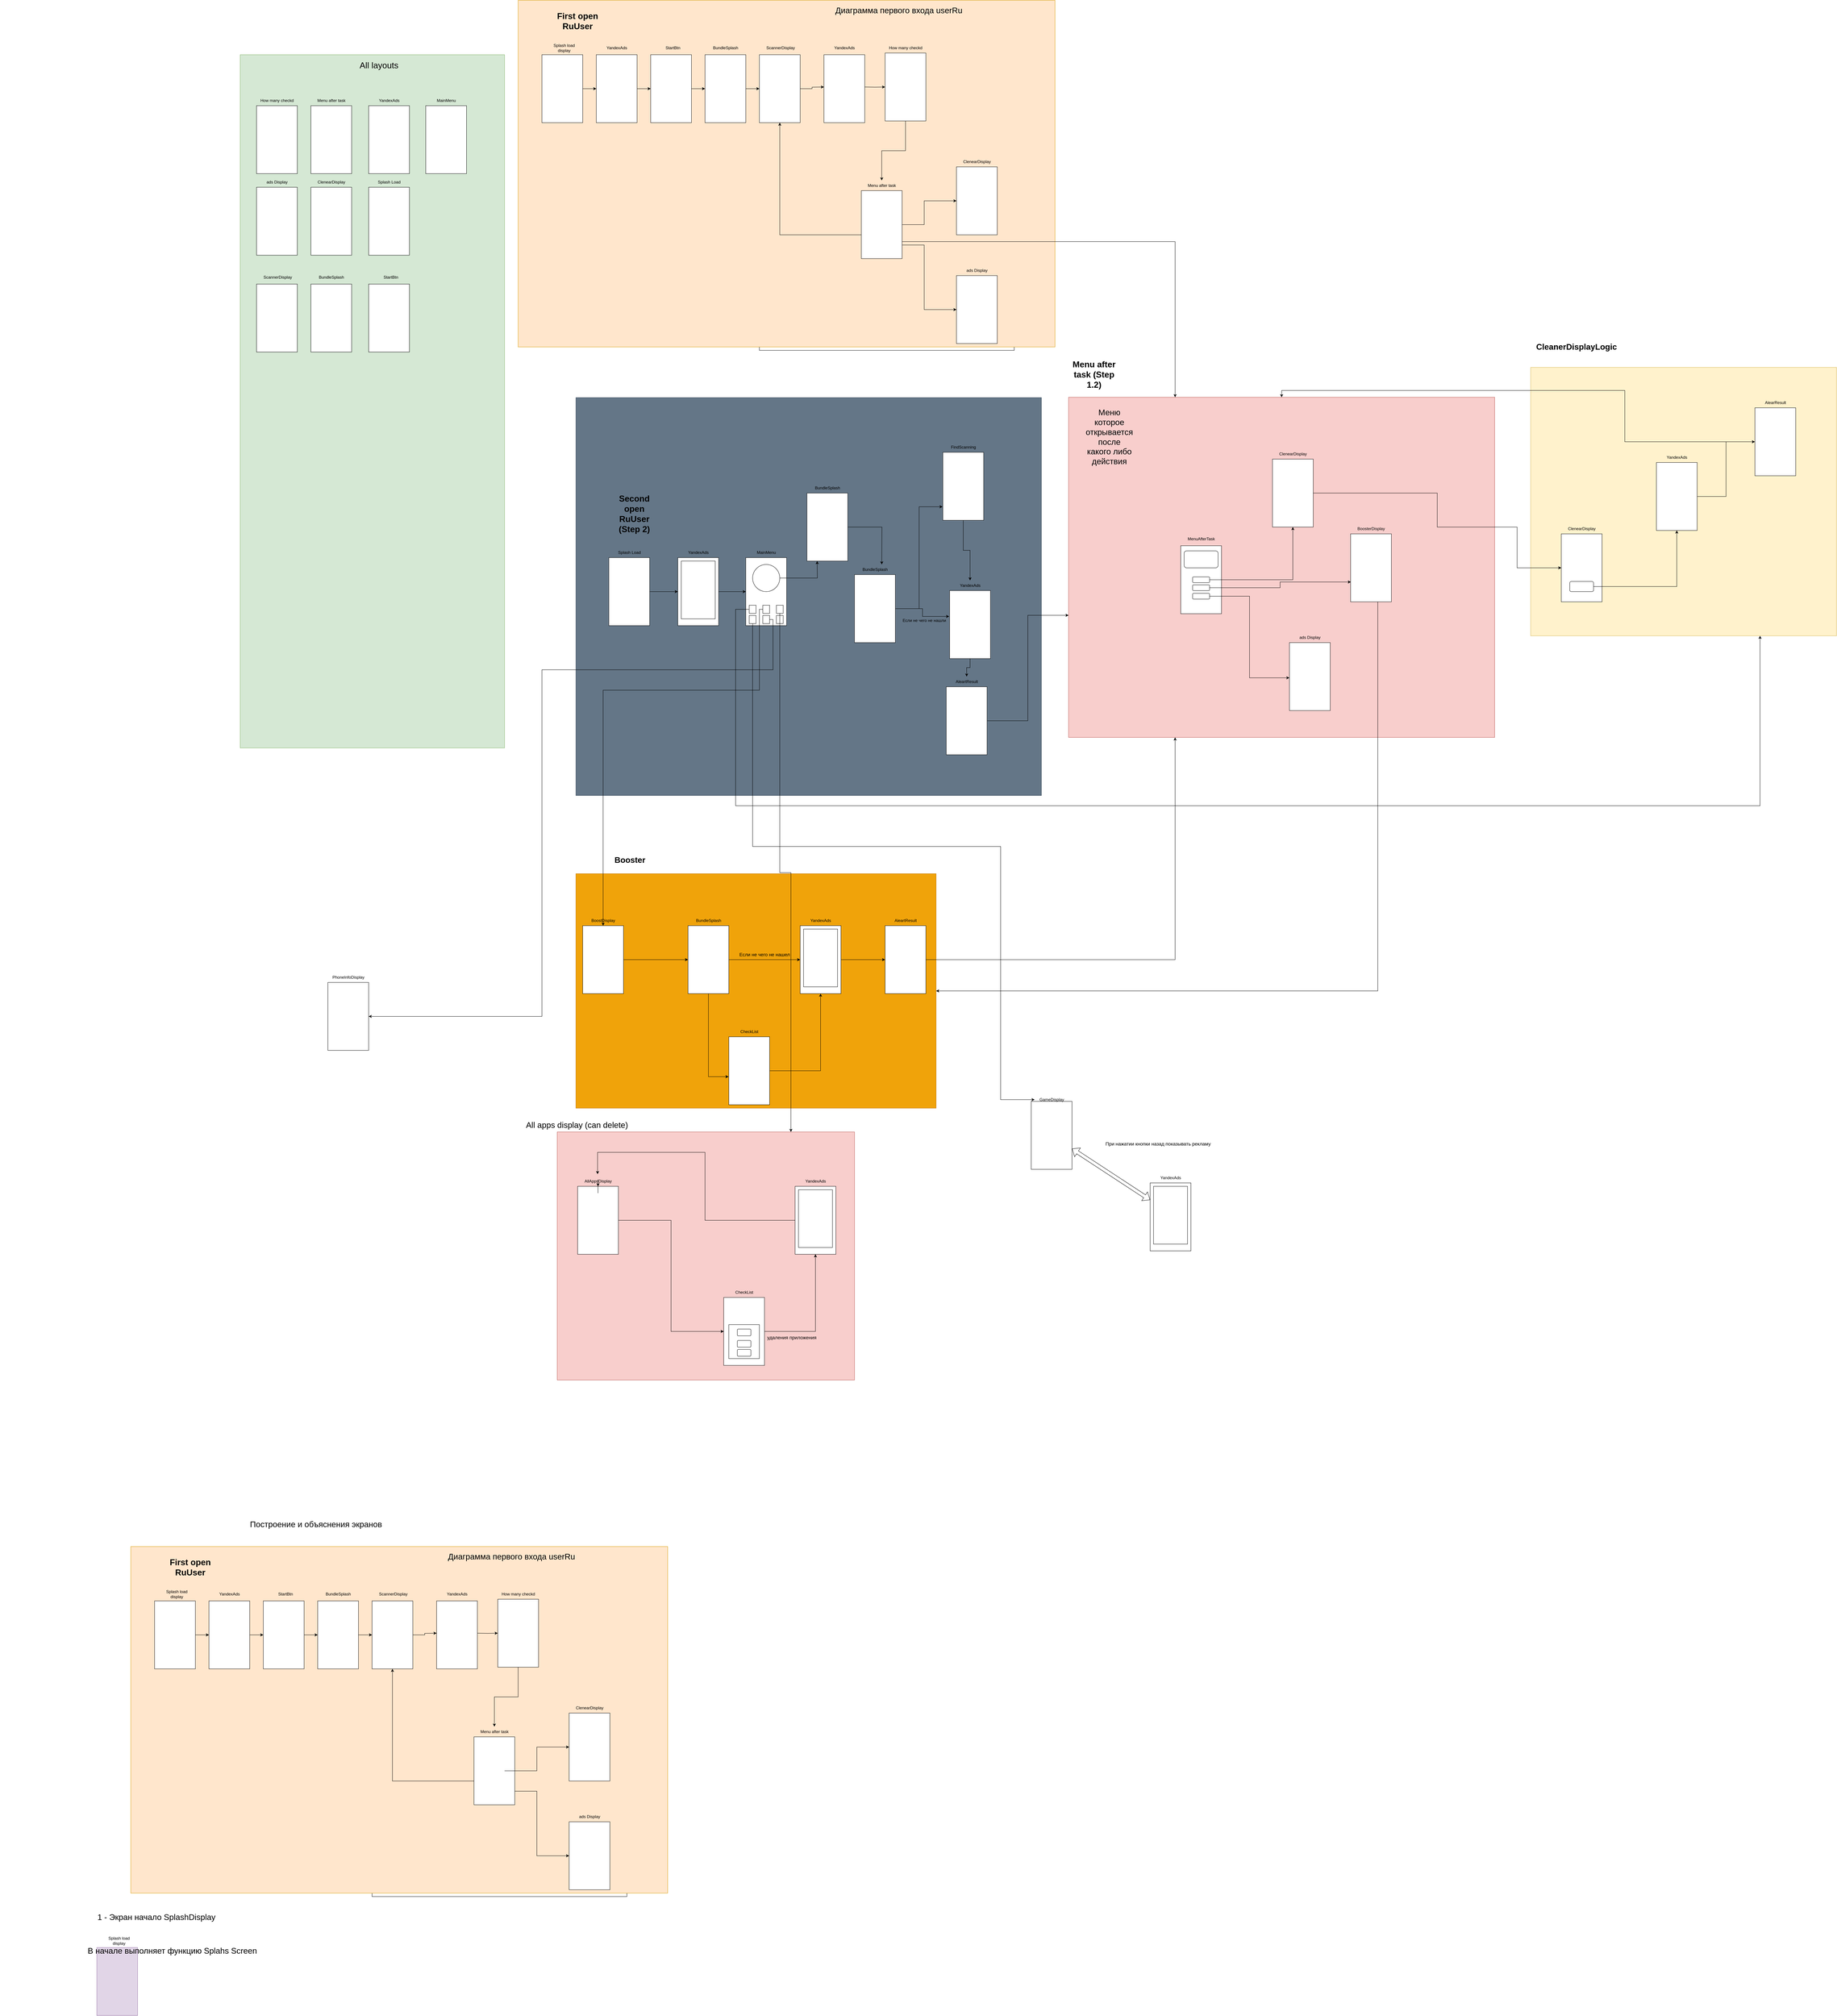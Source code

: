<mxfile version="20.8.23" type="github">
  <diagram name="Страница 1" id="ppvrTBi7nB31yAV7Xdsy">
    <mxGraphModel dx="12334" dy="6350" grid="1" gridSize="10" guides="1" tooltips="1" connect="1" arrows="1" fold="1" page="1" pageScale="1" pageWidth="827" pageHeight="1169" math="0" shadow="0">
      <root>
        <mxCell id="0" />
        <mxCell id="1" parent="0" />
        <mxCell id="44PgrtZbHE7eXeQa4HWt-210" value="" style="rounded=0;whiteSpace=wrap;html=1;fontSize=24;fillColor=#647687;fontColor=#ffffff;strokeColor=#314354;" vertex="1" parent="1">
          <mxGeometry x="180" y="1169" width="1370" height="1171" as="geometry" />
        </mxCell>
        <mxCell id="44PgrtZbHE7eXeQa4HWt-202" value="" style="rounded=0;whiteSpace=wrap;html=1;fontSize=14;fillColor=#f0a30a;fontColor=#000000;strokeColor=#BD7000;" vertex="1" parent="1">
          <mxGeometry x="180" y="2570" width="1060" height="690" as="geometry" />
        </mxCell>
        <mxCell id="44PgrtZbHE7eXeQa4HWt-184" value="" style="rounded=0;whiteSpace=wrap;html=1;fontSize=14;fillColor=#f8cecc;strokeColor=#b85450;" vertex="1" parent="1">
          <mxGeometry x="125" y="3330" width="875" height="730" as="geometry" />
        </mxCell>
        <mxCell id="44PgrtZbHE7eXeQa4HWt-114" value="" style="rounded=0;whiteSpace=wrap;html=1;fillColor=#fff2cc;strokeColor=#d6b656;" vertex="1" parent="1">
          <mxGeometry x="2990" y="1080" width="900" height="790" as="geometry" />
        </mxCell>
        <mxCell id="44PgrtZbHE7eXeQa4HWt-50" value="" style="rounded=0;whiteSpace=wrap;html=1;" vertex="1" parent="1">
          <mxGeometry x="720" y="60" width="750" height="970" as="geometry" />
        </mxCell>
        <mxCell id="3ObILZdkVydpHkh8qObJ-109" value="" style="rounded=0;whiteSpace=wrap;html=1;fontSize=25;fillColor=#d5e8d4;strokeColor=#82b366;" parent="1" vertex="1">
          <mxGeometry x="-808" y="160" width="778" height="2040" as="geometry" />
        </mxCell>
        <mxCell id="3ObILZdkVydpHkh8qObJ-108" value="" style="rounded=0;whiteSpace=wrap;html=1;fontSize=25;fillColor=#ffe6cc;strokeColor=#d79b00;" parent="1" vertex="1">
          <mxGeometry x="10" width="1580" height="1020" as="geometry" />
        </mxCell>
        <mxCell id="3ObILZdkVydpHkh8qObJ-1" value="&lt;b&gt;&lt;font style=&quot;font-size: 25px;&quot;&gt;First open RuUser&lt;br&gt;&lt;/font&gt;&lt;/b&gt;" style="text;html=1;strokeColor=none;fillColor=none;align=center;verticalAlign=middle;whiteSpace=wrap;rounded=0;" parent="1" vertex="1">
          <mxGeometry x="110" y="30" width="150" height="60" as="geometry" />
        </mxCell>
        <mxCell id="3ObILZdkVydpHkh8qObJ-29" style="edgeStyle=orthogonalEdgeStyle;rounded=0;orthogonalLoop=1;jettySize=auto;html=1;entryX=0;entryY=0.5;entryDx=0;entryDy=0;" parent="1" source="3ObILZdkVydpHkh8qObJ-5" target="3ObILZdkVydpHkh8qObJ-6" edge="1">
          <mxGeometry relative="1" as="geometry" />
        </mxCell>
        <mxCell id="3ObILZdkVydpHkh8qObJ-5" value="" style="rounded=0;whiteSpace=wrap;html=1;" parent="1" vertex="1">
          <mxGeometry x="80" y="160" width="120" height="200" as="geometry" />
        </mxCell>
        <mxCell id="3ObILZdkVydpHkh8qObJ-30" style="edgeStyle=orthogonalEdgeStyle;rounded=0;orthogonalLoop=1;jettySize=auto;html=1;entryX=0;entryY=0.5;entryDx=0;entryDy=0;" parent="1" source="3ObILZdkVydpHkh8qObJ-6" target="3ObILZdkVydpHkh8qObJ-7" edge="1">
          <mxGeometry relative="1" as="geometry" />
        </mxCell>
        <mxCell id="3ObILZdkVydpHkh8qObJ-31" style="edgeStyle=orthogonalEdgeStyle;rounded=0;orthogonalLoop=1;jettySize=auto;html=1;entryX=0;entryY=0.5;entryDx=0;entryDy=0;" parent="1" source="3ObILZdkVydpHkh8qObJ-7" target="3ObILZdkVydpHkh8qObJ-8" edge="1">
          <mxGeometry relative="1" as="geometry" />
        </mxCell>
        <mxCell id="3ObILZdkVydpHkh8qObJ-32" style="edgeStyle=orthogonalEdgeStyle;rounded=0;orthogonalLoop=1;jettySize=auto;html=1;entryX=0;entryY=0.5;entryDx=0;entryDy=0;" parent="1" source="3ObILZdkVydpHkh8qObJ-8" target="3ObILZdkVydpHkh8qObJ-9" edge="1">
          <mxGeometry relative="1" as="geometry" />
        </mxCell>
        <mxCell id="3ObILZdkVydpHkh8qObJ-48" style="edgeStyle=orthogonalEdgeStyle;rounded=0;orthogonalLoop=1;jettySize=auto;html=1;entryX=0;entryY=0.5;entryDx=0;entryDy=0;" parent="1" source="3ObILZdkVydpHkh8qObJ-9" edge="1">
          <mxGeometry relative="1" as="geometry">
            <mxPoint x="910.0" y="255" as="targetPoint" />
          </mxGeometry>
        </mxCell>
        <mxCell id="3ObILZdkVydpHkh8qObJ-13" value="&lt;div&gt;Splash load&lt;/div&gt;&lt;div&gt;display&lt;br&gt;&lt;/div&gt;" style="text;html=1;align=center;verticalAlign=middle;resizable=0;points=[];autosize=1;strokeColor=none;fillColor=none;" parent="1" vertex="1">
          <mxGeometry x="100" y="120" width="90" height="40" as="geometry" />
        </mxCell>
        <mxCell id="3ObILZdkVydpHkh8qObJ-38" style="edgeStyle=orthogonalEdgeStyle;rounded=0;orthogonalLoop=1;jettySize=auto;html=1;" parent="1" source="3ObILZdkVydpHkh8qObJ-18" target="3ObILZdkVydpHkh8qObJ-21" edge="1">
          <mxGeometry relative="1" as="geometry">
            <mxPoint x="1060" y="360" as="targetPoint" />
          </mxGeometry>
        </mxCell>
        <mxCell id="3ObILZdkVydpHkh8qObJ-44" style="edgeStyle=orthogonalEdgeStyle;rounded=0;orthogonalLoop=1;jettySize=auto;html=1;entryX=0;entryY=0.5;entryDx=0;entryDy=0;" parent="1" source="3ObILZdkVydpHkh8qObJ-22" target="3ObILZdkVydpHkh8qObJ-25" edge="1">
          <mxGeometry relative="1" as="geometry" />
        </mxCell>
        <mxCell id="3ObILZdkVydpHkh8qObJ-22" value="" style="rounded=1;whiteSpace=wrap;html=1;arcSize=22;" parent="1" vertex="1">
          <mxGeometry x="1050" y="650" width="60" height="20" as="geometry" />
        </mxCell>
        <mxCell id="3ObILZdkVydpHkh8qObJ-43" style="edgeStyle=orthogonalEdgeStyle;rounded=0;orthogonalLoop=1;jettySize=auto;html=1;entryX=0.5;entryY=1;entryDx=0;entryDy=0;" parent="1" source="3ObILZdkVydpHkh8qObJ-23" target="3ObILZdkVydpHkh8qObJ-9" edge="1">
          <mxGeometry relative="1" as="geometry">
            <mxPoint x="750.0" y="530" as="targetPoint" />
          </mxGeometry>
        </mxCell>
        <mxCell id="3ObILZdkVydpHkh8qObJ-23" value="" style="rounded=1;whiteSpace=wrap;html=1;arcSize=22;" parent="1" vertex="1">
          <mxGeometry x="1050" y="680" width="60" height="20" as="geometry" />
        </mxCell>
        <mxCell id="3ObILZdkVydpHkh8qObJ-41" style="edgeStyle=orthogonalEdgeStyle;rounded=0;orthogonalLoop=1;jettySize=auto;html=1;entryX=0;entryY=0.5;entryDx=0;entryDy=0;" parent="1" source="3ObILZdkVydpHkh8qObJ-24" target="3ObILZdkVydpHkh8qObJ-27" edge="1">
          <mxGeometry relative="1" as="geometry" />
        </mxCell>
        <mxCell id="3ObILZdkVydpHkh8qObJ-24" value="" style="rounded=1;whiteSpace=wrap;html=1;arcSize=22;" parent="1" vertex="1">
          <mxGeometry x="1050" y="710" width="60" height="20" as="geometry" />
        </mxCell>
        <mxCell id="3ObILZdkVydpHkh8qObJ-45" value="" style="group" parent="1" vertex="1" connectable="0">
          <mxGeometry x="1090" y="125" width="120" height="230" as="geometry" />
        </mxCell>
        <mxCell id="3ObILZdkVydpHkh8qObJ-18" value="" style="rounded=0;whiteSpace=wrap;html=1;" parent="3ObILZdkVydpHkh8qObJ-45" vertex="1">
          <mxGeometry y="30" width="120" height="200" as="geometry" />
        </mxCell>
        <mxCell id="3ObILZdkVydpHkh8qObJ-19" value="How many checkd" style="text;html=1;align=center;verticalAlign=middle;resizable=0;points=[];autosize=1;strokeColor=none;fillColor=none;" parent="3ObILZdkVydpHkh8qObJ-45" vertex="1">
          <mxGeometry width="120" height="30" as="geometry" />
        </mxCell>
        <mxCell id="3ObILZdkVydpHkh8qObJ-49" style="edgeStyle=orthogonalEdgeStyle;rounded=0;orthogonalLoop=1;jettySize=auto;html=1;entryX=0;entryY=0.5;entryDx=0;entryDy=0;" parent="1" target="3ObILZdkVydpHkh8qObJ-18" edge="1">
          <mxGeometry relative="1" as="geometry">
            <mxPoint x="1030.0" y="255" as="sourcePoint" />
          </mxGeometry>
        </mxCell>
        <mxCell id="3ObILZdkVydpHkh8qObJ-50" value="&lt;b&gt;&lt;font style=&quot;font-size: 25px;&quot;&gt;Second open RuUser (Step 2)&lt;br&gt;&lt;/font&gt;&lt;/b&gt;" style="text;html=1;strokeColor=none;fillColor=none;align=center;verticalAlign=middle;whiteSpace=wrap;rounded=0;" parent="1" vertex="1">
          <mxGeometry x="277" y="1480" width="150" height="60" as="geometry" />
        </mxCell>
        <mxCell id="3ObILZdkVydpHkh8qObJ-55" value="" style="group" parent="1" vertex="1" connectable="0">
          <mxGeometry x="1300" y="780" width="120" height="230" as="geometry" />
        </mxCell>
        <mxCell id="3ObILZdkVydpHkh8qObJ-27" value="" style="rounded=0;whiteSpace=wrap;html=1;" parent="3ObILZdkVydpHkh8qObJ-55" vertex="1">
          <mxGeometry y="30" width="120" height="200" as="geometry" />
        </mxCell>
        <mxCell id="3ObILZdkVydpHkh8qObJ-28" value="ads Display" style="text;html=1;align=center;verticalAlign=middle;resizable=0;points=[];autosize=1;strokeColor=none;fillColor=none;" parent="3ObILZdkVydpHkh8qObJ-55" vertex="1">
          <mxGeometry x="15" width="90" height="30" as="geometry" />
        </mxCell>
        <mxCell id="3ObILZdkVydpHkh8qObJ-56" value="" style="group" parent="1" vertex="1" connectable="0">
          <mxGeometry x="277" y="1610" width="120" height="230" as="geometry" />
        </mxCell>
        <mxCell id="3ObILZdkVydpHkh8qObJ-57" value="" style="rounded=0;whiteSpace=wrap;html=1;" parent="3ObILZdkVydpHkh8qObJ-56" vertex="1">
          <mxGeometry y="30" width="120" height="200" as="geometry" />
        </mxCell>
        <mxCell id="3ObILZdkVydpHkh8qObJ-58" value="Splash Load" style="text;html=1;align=center;verticalAlign=middle;resizable=0;points=[];autosize=1;strokeColor=none;fillColor=none;" parent="3ObILZdkVydpHkh8qObJ-56" vertex="1">
          <mxGeometry x="15" width="90" height="30" as="geometry" />
        </mxCell>
        <mxCell id="3ObILZdkVydpHkh8qObJ-61" value="" style="group" parent="1" vertex="1" connectable="0">
          <mxGeometry x="480" y="1610" width="120" height="230" as="geometry" />
        </mxCell>
        <mxCell id="3ObILZdkVydpHkh8qObJ-62" value="" style="rounded=0;whiteSpace=wrap;html=1;" parent="3ObILZdkVydpHkh8qObJ-61" vertex="1">
          <mxGeometry y="30" width="120" height="200" as="geometry" />
        </mxCell>
        <mxCell id="3ObILZdkVydpHkh8qObJ-63" value="YandexAds" style="text;html=1;align=center;verticalAlign=middle;resizable=0;points=[];autosize=1;strokeColor=none;fillColor=none;" parent="3ObILZdkVydpHkh8qObJ-61" vertex="1">
          <mxGeometry x="20" width="80" height="30" as="geometry" />
        </mxCell>
        <mxCell id="44PgrtZbHE7eXeQa4HWt-20" value="" style="rounded=0;whiteSpace=wrap;html=1;" vertex="1" parent="3ObILZdkVydpHkh8qObJ-61">
          <mxGeometry x="10" y="40" width="100" height="170" as="geometry" />
        </mxCell>
        <mxCell id="3ObILZdkVydpHkh8qObJ-66" value="" style="group" parent="1" vertex="1" connectable="0">
          <mxGeometry x="-430" y="520" width="120" height="230" as="geometry" />
        </mxCell>
        <mxCell id="3ObILZdkVydpHkh8qObJ-67" value="" style="rounded=0;whiteSpace=wrap;html=1;" parent="3ObILZdkVydpHkh8qObJ-66" vertex="1">
          <mxGeometry y="30" width="120" height="200" as="geometry" />
        </mxCell>
        <mxCell id="3ObILZdkVydpHkh8qObJ-68" value="Splash Load" style="text;html=1;align=center;verticalAlign=middle;resizable=0;points=[];autosize=1;strokeColor=none;fillColor=none;" parent="3ObILZdkVydpHkh8qObJ-66" vertex="1">
          <mxGeometry x="15" width="90" height="30" as="geometry" />
        </mxCell>
        <mxCell id="3ObILZdkVydpHkh8qObJ-69" value="" style="group" parent="1" vertex="1" connectable="0">
          <mxGeometry x="-430" y="280" width="120" height="230" as="geometry" />
        </mxCell>
        <mxCell id="3ObILZdkVydpHkh8qObJ-70" value="" style="rounded=0;whiteSpace=wrap;html=1;" parent="3ObILZdkVydpHkh8qObJ-69" vertex="1">
          <mxGeometry y="30" width="120" height="200" as="geometry" />
        </mxCell>
        <mxCell id="3ObILZdkVydpHkh8qObJ-71" value="YandexAds" style="text;html=1;align=center;verticalAlign=middle;resizable=0;points=[];autosize=1;strokeColor=none;fillColor=none;" parent="3ObILZdkVydpHkh8qObJ-69" vertex="1">
          <mxGeometry x="20" width="80" height="30" as="geometry" />
        </mxCell>
        <mxCell id="3ObILZdkVydpHkh8qObJ-73" value="" style="group" parent="1" vertex="1" connectable="0">
          <mxGeometry x="400" y="125" width="120" height="235" as="geometry" />
        </mxCell>
        <mxCell id="3ObILZdkVydpHkh8qObJ-7" value="" style="rounded=0;whiteSpace=wrap;html=1;" parent="3ObILZdkVydpHkh8qObJ-73" vertex="1">
          <mxGeometry y="35" width="120" height="200" as="geometry" />
        </mxCell>
        <mxCell id="3ObILZdkVydpHkh8qObJ-15" value="StartBtn" style="text;html=1;align=center;verticalAlign=middle;resizable=0;points=[];autosize=1;strokeColor=none;fillColor=none;" parent="3ObILZdkVydpHkh8qObJ-73" vertex="1">
          <mxGeometry x="30" width="70" height="30" as="geometry" />
        </mxCell>
        <mxCell id="3ObILZdkVydpHkh8qObJ-74" value="" style="group" parent="1" vertex="1" connectable="0">
          <mxGeometry x="-430" y="800" width="120" height="235" as="geometry" />
        </mxCell>
        <mxCell id="3ObILZdkVydpHkh8qObJ-75" value="" style="rounded=0;whiteSpace=wrap;html=1;" parent="3ObILZdkVydpHkh8qObJ-74" vertex="1">
          <mxGeometry y="35" width="120" height="200" as="geometry" />
        </mxCell>
        <mxCell id="3ObILZdkVydpHkh8qObJ-76" value="StartBtn" style="text;html=1;align=center;verticalAlign=middle;resizable=0;points=[];autosize=1;strokeColor=none;fillColor=none;" parent="3ObILZdkVydpHkh8qObJ-74" vertex="1">
          <mxGeometry x="30" width="70" height="30" as="geometry" />
        </mxCell>
        <mxCell id="3ObILZdkVydpHkh8qObJ-77" value="" style="group" parent="1" vertex="1" connectable="0">
          <mxGeometry x="560" y="125" width="120" height="235" as="geometry" />
        </mxCell>
        <mxCell id="3ObILZdkVydpHkh8qObJ-8" value="" style="rounded=0;whiteSpace=wrap;html=1;" parent="3ObILZdkVydpHkh8qObJ-77" vertex="1">
          <mxGeometry y="35" width="120" height="200" as="geometry" />
        </mxCell>
        <mxCell id="3ObILZdkVydpHkh8qObJ-16" value="BundleSplash" style="text;html=1;align=center;verticalAlign=middle;resizable=0;points=[];autosize=1;strokeColor=none;fillColor=none;" parent="3ObILZdkVydpHkh8qObJ-77" vertex="1">
          <mxGeometry x="10" width="100" height="30" as="geometry" />
        </mxCell>
        <mxCell id="3ObILZdkVydpHkh8qObJ-78" value="" style="group" parent="1" vertex="1" connectable="0">
          <mxGeometry x="-600" y="800" width="120" height="235" as="geometry" />
        </mxCell>
        <mxCell id="3ObILZdkVydpHkh8qObJ-79" value="" style="rounded=0;whiteSpace=wrap;html=1;" parent="3ObILZdkVydpHkh8qObJ-78" vertex="1">
          <mxGeometry y="35" width="120" height="200" as="geometry" />
        </mxCell>
        <mxCell id="3ObILZdkVydpHkh8qObJ-80" value="BundleSplash" style="text;html=1;align=center;verticalAlign=middle;resizable=0;points=[];autosize=1;strokeColor=none;fillColor=none;" parent="3ObILZdkVydpHkh8qObJ-78" vertex="1">
          <mxGeometry x="10" width="100" height="30" as="geometry" />
        </mxCell>
        <mxCell id="3ObILZdkVydpHkh8qObJ-81" value="" style="group" parent="1" vertex="1" connectable="0">
          <mxGeometry x="720" y="125" width="120" height="235" as="geometry" />
        </mxCell>
        <mxCell id="3ObILZdkVydpHkh8qObJ-9" value="" style="rounded=0;whiteSpace=wrap;html=1;" parent="3ObILZdkVydpHkh8qObJ-81" vertex="1">
          <mxGeometry y="35" width="120" height="200" as="geometry" />
        </mxCell>
        <mxCell id="3ObILZdkVydpHkh8qObJ-17" value="ScannerDisplay" style="text;html=1;align=center;verticalAlign=middle;resizable=0;points=[];autosize=1;strokeColor=none;fillColor=none;" parent="3ObILZdkVydpHkh8qObJ-81" vertex="1">
          <mxGeometry x="7" width="110" height="30" as="geometry" />
        </mxCell>
        <mxCell id="3ObILZdkVydpHkh8qObJ-82" value="" style="group" parent="1" vertex="1" connectable="0">
          <mxGeometry x="-760" y="800" width="120" height="235" as="geometry" />
        </mxCell>
        <mxCell id="3ObILZdkVydpHkh8qObJ-83" value="" style="rounded=0;whiteSpace=wrap;html=1;" parent="3ObILZdkVydpHkh8qObJ-82" vertex="1">
          <mxGeometry y="35" width="120" height="200" as="geometry" />
        </mxCell>
        <mxCell id="3ObILZdkVydpHkh8qObJ-84" value="ScannerDisplay" style="text;html=1;align=center;verticalAlign=middle;resizable=0;points=[];autosize=1;strokeColor=none;fillColor=none;" parent="3ObILZdkVydpHkh8qObJ-82" vertex="1">
          <mxGeometry x="7" width="110" height="30" as="geometry" />
        </mxCell>
        <mxCell id="3ObILZdkVydpHkh8qObJ-85" value="All layouts" style="text;html=1;align=center;verticalAlign=middle;resizable=0;points=[];autosize=1;strokeColor=none;fillColor=none;fontSize=25;" parent="1" vertex="1">
          <mxGeometry x="-470" y="170" width="140" height="40" as="geometry" />
        </mxCell>
        <mxCell id="3ObILZdkVydpHkh8qObJ-86" value="" style="group" parent="1" vertex="1" connectable="0">
          <mxGeometry x="240" y="125" width="120" height="235" as="geometry" />
        </mxCell>
        <mxCell id="3ObILZdkVydpHkh8qObJ-6" value="" style="rounded=0;whiteSpace=wrap;html=1;" parent="3ObILZdkVydpHkh8qObJ-86" vertex="1">
          <mxGeometry y="35" width="120" height="200" as="geometry" />
        </mxCell>
        <mxCell id="3ObILZdkVydpHkh8qObJ-14" value="YandexAds" style="text;html=1;align=center;verticalAlign=middle;resizable=0;points=[];autosize=1;strokeColor=none;fillColor=none;" parent="3ObILZdkVydpHkh8qObJ-86" vertex="1">
          <mxGeometry x="20" width="80" height="30" as="geometry" />
        </mxCell>
        <mxCell id="3ObILZdkVydpHkh8qObJ-87" value="" style="group" parent="1" vertex="1" connectable="0">
          <mxGeometry x="910" y="125" width="120" height="235" as="geometry" />
        </mxCell>
        <mxCell id="3ObILZdkVydpHkh8qObJ-88" value="" style="rounded=0;whiteSpace=wrap;html=1;" parent="3ObILZdkVydpHkh8qObJ-87" vertex="1">
          <mxGeometry y="35" width="120" height="200" as="geometry" />
        </mxCell>
        <mxCell id="3ObILZdkVydpHkh8qObJ-89" value="YandexAds" style="text;html=1;align=center;verticalAlign=middle;resizable=0;points=[];autosize=1;strokeColor=none;fillColor=none;" parent="3ObILZdkVydpHkh8qObJ-87" vertex="1">
          <mxGeometry x="20" width="80" height="30" as="geometry" />
        </mxCell>
        <mxCell id="3ObILZdkVydpHkh8qObJ-90" value="" style="group" parent="1" vertex="1" connectable="0">
          <mxGeometry x="-760" y="280" width="120" height="230" as="geometry" />
        </mxCell>
        <mxCell id="3ObILZdkVydpHkh8qObJ-91" value="" style="rounded=0;whiteSpace=wrap;html=1;" parent="3ObILZdkVydpHkh8qObJ-90" vertex="1">
          <mxGeometry y="30" width="120" height="200" as="geometry" />
        </mxCell>
        <mxCell id="3ObILZdkVydpHkh8qObJ-92" value="How many checkd" style="text;html=1;align=center;verticalAlign=middle;resizable=0;points=[];autosize=1;strokeColor=none;fillColor=none;" parent="3ObILZdkVydpHkh8qObJ-90" vertex="1">
          <mxGeometry width="120" height="30" as="geometry" />
        </mxCell>
        <mxCell id="3ObILZdkVydpHkh8qObJ-93" value="" style="group" parent="1" vertex="1" connectable="0">
          <mxGeometry x="1020" y="530" width="120" height="230" as="geometry" />
        </mxCell>
        <mxCell id="3ObILZdkVydpHkh8qObJ-20" value="" style="rounded=0;whiteSpace=wrap;html=1;" parent="3ObILZdkVydpHkh8qObJ-93" vertex="1">
          <mxGeometry y="30" width="120" height="200" as="geometry" />
        </mxCell>
        <mxCell id="3ObILZdkVydpHkh8qObJ-21" value="Menu after task" style="text;html=1;align=center;verticalAlign=middle;resizable=0;points=[];autosize=1;strokeColor=none;fillColor=none;" parent="3ObILZdkVydpHkh8qObJ-93" vertex="1">
          <mxGeometry x="5" width="110" height="30" as="geometry" />
        </mxCell>
        <mxCell id="3ObILZdkVydpHkh8qObJ-94" value="" style="group" parent="1" vertex="1" connectable="0">
          <mxGeometry x="-430" y="120" width="120" height="230" as="geometry" />
        </mxCell>
        <mxCell id="3ObILZdkVydpHkh8qObJ-107" value="" style="group" parent="3ObILZdkVydpHkh8qObJ-94" vertex="1" connectable="0">
          <mxGeometry x="-170" y="160" width="120" height="230" as="geometry" />
        </mxCell>
        <mxCell id="3ObILZdkVydpHkh8qObJ-95" value="" style="rounded=0;whiteSpace=wrap;html=1;" parent="3ObILZdkVydpHkh8qObJ-107" vertex="1">
          <mxGeometry y="30" width="120" height="200" as="geometry" />
        </mxCell>
        <mxCell id="3ObILZdkVydpHkh8qObJ-96" value="Menu after task" style="text;html=1;align=center;verticalAlign=middle;resizable=0;points=[];autosize=1;strokeColor=none;fillColor=none;" parent="3ObILZdkVydpHkh8qObJ-107" vertex="1">
          <mxGeometry x="5" width="110" height="30" as="geometry" />
        </mxCell>
        <mxCell id="3ObILZdkVydpHkh8qObJ-97" value="" style="group" parent="1" vertex="1" connectable="0">
          <mxGeometry x="1300" y="460" width="120" height="230" as="geometry" />
        </mxCell>
        <mxCell id="3ObILZdkVydpHkh8qObJ-25" value="" style="rounded=0;whiteSpace=wrap;html=1;" parent="3ObILZdkVydpHkh8qObJ-97" vertex="1">
          <mxGeometry y="30" width="120" height="200" as="geometry" />
        </mxCell>
        <mxCell id="3ObILZdkVydpHkh8qObJ-26" value="ClenearDisplay" style="text;html=1;align=center;verticalAlign=middle;resizable=0;points=[];autosize=1;strokeColor=none;fillColor=none;" parent="3ObILZdkVydpHkh8qObJ-97" vertex="1">
          <mxGeometry x="10" width="100" height="30" as="geometry" />
        </mxCell>
        <mxCell id="3ObILZdkVydpHkh8qObJ-98" value="" style="group" parent="1" vertex="1" connectable="0">
          <mxGeometry x="-600" y="520" width="120" height="230" as="geometry" />
        </mxCell>
        <mxCell id="3ObILZdkVydpHkh8qObJ-99" value="" style="rounded=0;whiteSpace=wrap;html=1;" parent="3ObILZdkVydpHkh8qObJ-98" vertex="1">
          <mxGeometry y="30" width="120" height="200" as="geometry" />
        </mxCell>
        <mxCell id="3ObILZdkVydpHkh8qObJ-100" value="ClenearDisplay" style="text;html=1;align=center;verticalAlign=middle;resizable=0;points=[];autosize=1;strokeColor=none;fillColor=none;" parent="3ObILZdkVydpHkh8qObJ-98" vertex="1">
          <mxGeometry x="10" width="100" height="30" as="geometry" />
        </mxCell>
        <mxCell id="3ObILZdkVydpHkh8qObJ-106" value="" style="group" parent="1" vertex="1" connectable="0">
          <mxGeometry x="-760" y="520" width="120" height="230" as="geometry" />
        </mxCell>
        <mxCell id="3ObILZdkVydpHkh8qObJ-102" value="" style="rounded=0;whiteSpace=wrap;html=1;" parent="3ObILZdkVydpHkh8qObJ-106" vertex="1">
          <mxGeometry y="30" width="120" height="200" as="geometry" />
        </mxCell>
        <mxCell id="3ObILZdkVydpHkh8qObJ-103" value="ads Display" style="text;html=1;align=center;verticalAlign=middle;resizable=0;points=[];autosize=1;strokeColor=none;fillColor=none;" parent="3ObILZdkVydpHkh8qObJ-106" vertex="1">
          <mxGeometry x="15" width="90" height="30" as="geometry" />
        </mxCell>
        <mxCell id="3ObILZdkVydpHkh8qObJ-111" value="" style="group" parent="1" vertex="1" connectable="0">
          <mxGeometry x="-262" y="280" width="120" height="230" as="geometry" />
        </mxCell>
        <mxCell id="3ObILZdkVydpHkh8qObJ-112" value="" style="rounded=0;whiteSpace=wrap;html=1;" parent="3ObILZdkVydpHkh8qObJ-111" vertex="1">
          <mxGeometry y="30" width="120" height="200" as="geometry" />
        </mxCell>
        <mxCell id="3ObILZdkVydpHkh8qObJ-113" value="&lt;div&gt;MainMenu&lt;/div&gt;" style="text;html=1;align=center;verticalAlign=middle;resizable=0;points=[];autosize=1;strokeColor=none;fillColor=none;" parent="3ObILZdkVydpHkh8qObJ-111" vertex="1">
          <mxGeometry x="20" width="80" height="30" as="geometry" />
        </mxCell>
        <mxCell id="44PgrtZbHE7eXeQa4HWt-4" value="" style="group" vertex="1" connectable="0" parent="1">
          <mxGeometry x="680" y="1610" width="120" height="254" as="geometry" />
        </mxCell>
        <mxCell id="44PgrtZbHE7eXeQa4HWt-5" value="" style="rounded=0;whiteSpace=wrap;html=1;" vertex="1" parent="44PgrtZbHE7eXeQa4HWt-4">
          <mxGeometry y="30" width="120" height="200" as="geometry" />
        </mxCell>
        <mxCell id="44PgrtZbHE7eXeQa4HWt-6" value="&lt;div&gt;MainMenu&lt;/div&gt;" style="text;html=1;align=center;verticalAlign=middle;resizable=0;points=[];autosize=1;strokeColor=none;fillColor=none;" vertex="1" parent="44PgrtZbHE7eXeQa4HWt-4">
          <mxGeometry x="20" width="80" height="30" as="geometry" />
        </mxCell>
        <mxCell id="44PgrtZbHE7eXeQa4HWt-10" value="" style="rounded=0;whiteSpace=wrap;html=1;" vertex="1" parent="44PgrtZbHE7eXeQa4HWt-4">
          <mxGeometry x="10" y="170" width="20" height="24" as="geometry" />
        </mxCell>
        <mxCell id="44PgrtZbHE7eXeQa4HWt-13" value="" style="rounded=0;whiteSpace=wrap;html=1;" vertex="1" parent="44PgrtZbHE7eXeQa4HWt-4">
          <mxGeometry x="50" y="170" width="20" height="24" as="geometry" />
        </mxCell>
        <mxCell id="44PgrtZbHE7eXeQa4HWt-14" value="" style="rounded=0;whiteSpace=wrap;html=1;" vertex="1" parent="44PgrtZbHE7eXeQa4HWt-4">
          <mxGeometry x="90" y="170" width="20" height="24" as="geometry" />
        </mxCell>
        <mxCell id="44PgrtZbHE7eXeQa4HWt-15" value="" style="rounded=0;whiteSpace=wrap;html=1;" vertex="1" parent="44PgrtZbHE7eXeQa4HWt-4">
          <mxGeometry x="90" y="200" width="20" height="24" as="geometry" />
        </mxCell>
        <mxCell id="44PgrtZbHE7eXeQa4HWt-16" value="" style="rounded=0;whiteSpace=wrap;html=1;" vertex="1" parent="44PgrtZbHE7eXeQa4HWt-4">
          <mxGeometry x="50" y="200" width="20" height="24" as="geometry" />
        </mxCell>
        <mxCell id="44PgrtZbHE7eXeQa4HWt-18" value="" style="rounded=0;whiteSpace=wrap;html=1;" vertex="1" parent="44PgrtZbHE7eXeQa4HWt-4">
          <mxGeometry x="10" y="200" width="20" height="24" as="geometry" />
        </mxCell>
        <mxCell id="44PgrtZbHE7eXeQa4HWt-19" value="" style="ellipse;whiteSpace=wrap;html=1;aspect=fixed;" vertex="1" parent="44PgrtZbHE7eXeQa4HWt-4">
          <mxGeometry x="20" y="50" width="80" height="80" as="geometry" />
        </mxCell>
        <mxCell id="44PgrtZbHE7eXeQa4HWt-8" style="edgeStyle=orthogonalEdgeStyle;rounded=0;orthogonalLoop=1;jettySize=auto;html=1;entryX=0;entryY=0.5;entryDx=0;entryDy=0;" edge="1" parent="1" source="3ObILZdkVydpHkh8qObJ-57" target="3ObILZdkVydpHkh8qObJ-62">
          <mxGeometry relative="1" as="geometry" />
        </mxCell>
        <mxCell id="44PgrtZbHE7eXeQa4HWt-9" style="edgeStyle=orthogonalEdgeStyle;rounded=0;orthogonalLoop=1;jettySize=auto;html=1;entryX=0;entryY=0.5;entryDx=0;entryDy=0;" edge="1" parent="1" source="3ObILZdkVydpHkh8qObJ-62" target="44PgrtZbHE7eXeQa4HWt-5">
          <mxGeometry relative="1" as="geometry" />
        </mxCell>
        <mxCell id="44PgrtZbHE7eXeQa4HWt-22" style="edgeStyle=orthogonalEdgeStyle;rounded=0;orthogonalLoop=1;jettySize=auto;html=1;" edge="1" parent="1" source="44PgrtZbHE7eXeQa4HWt-19">
          <mxGeometry relative="1" as="geometry">
            <mxPoint x="890" y="1650.0" as="targetPoint" />
          </mxGeometry>
        </mxCell>
        <mxCell id="44PgrtZbHE7eXeQa4HWt-23" value="" style="group" vertex="1" connectable="0" parent="1">
          <mxGeometry x="860" y="1420" width="120" height="230" as="geometry" />
        </mxCell>
        <mxCell id="44PgrtZbHE7eXeQa4HWt-26" value="" style="group" vertex="1" connectable="0" parent="44PgrtZbHE7eXeQa4HWt-23">
          <mxGeometry width="120" height="230" as="geometry" />
        </mxCell>
        <mxCell id="44PgrtZbHE7eXeQa4HWt-24" value="" style="rounded=0;whiteSpace=wrap;html=1;" vertex="1" parent="44PgrtZbHE7eXeQa4HWt-26">
          <mxGeometry y="30" width="120" height="200" as="geometry" />
        </mxCell>
        <mxCell id="44PgrtZbHE7eXeQa4HWt-83" style="edgeStyle=orthogonalEdgeStyle;rounded=0;orthogonalLoop=1;jettySize=auto;html=1;" edge="1" parent="44PgrtZbHE7eXeQa4HWt-26" source="44PgrtZbHE7eXeQa4HWt-25" target="44PgrtZbHE7eXeQa4HWt-24">
          <mxGeometry relative="1" as="geometry">
            <Array as="points">
              <mxPoint x="70" y="40" />
              <mxPoint x="70" y="40" />
            </Array>
          </mxGeometry>
        </mxCell>
        <mxCell id="44PgrtZbHE7eXeQa4HWt-25" value="BundleSplash" style="text;html=1;align=center;verticalAlign=middle;resizable=0;points=[];autosize=1;strokeColor=none;fillColor=none;" vertex="1" parent="44PgrtZbHE7eXeQa4HWt-26">
          <mxGeometry x="10" width="100" height="30" as="geometry" />
        </mxCell>
        <mxCell id="44PgrtZbHE7eXeQa4HWt-28" style="edgeStyle=orthogonalEdgeStyle;rounded=0;orthogonalLoop=1;jettySize=auto;html=1;" edge="1" parent="1" source="44PgrtZbHE7eXeQa4HWt-24">
          <mxGeometry relative="1" as="geometry">
            <mxPoint x="1080.059" y="1660" as="targetPoint" />
          </mxGeometry>
        </mxCell>
        <mxCell id="44PgrtZbHE7eXeQa4HWt-29" value="" style="group" vertex="1" connectable="0" parent="1">
          <mxGeometry x="1000" y="1660" width="120" height="230" as="geometry" />
        </mxCell>
        <mxCell id="44PgrtZbHE7eXeQa4HWt-30" value="" style="group" vertex="1" connectable="0" parent="44PgrtZbHE7eXeQa4HWt-29">
          <mxGeometry width="120" height="230" as="geometry" />
        </mxCell>
        <mxCell id="44PgrtZbHE7eXeQa4HWt-31" value="" style="rounded=0;whiteSpace=wrap;html=1;" vertex="1" parent="44PgrtZbHE7eXeQa4HWt-30">
          <mxGeometry y="30" width="120" height="200" as="geometry" />
        </mxCell>
        <mxCell id="44PgrtZbHE7eXeQa4HWt-32" value="BundleSplash" style="text;html=1;align=center;verticalAlign=middle;resizable=0;points=[];autosize=1;strokeColor=none;fillColor=none;" vertex="1" parent="44PgrtZbHE7eXeQa4HWt-30">
          <mxGeometry x="10" width="100" height="30" as="geometry" />
        </mxCell>
        <mxCell id="44PgrtZbHE7eXeQa4HWt-33" value="Если не чего не нашли" style="text;html=1;align=center;verticalAlign=middle;resizable=0;points=[];autosize=1;strokeColor=none;fillColor=none;" vertex="1" parent="1">
          <mxGeometry x="1130" y="1810" width="150" height="30" as="geometry" />
        </mxCell>
        <mxCell id="44PgrtZbHE7eXeQa4HWt-34" value="" style="group" vertex="1" connectable="0" parent="1">
          <mxGeometry x="1260" y="1300" width="120" height="230" as="geometry" />
        </mxCell>
        <mxCell id="44PgrtZbHE7eXeQa4HWt-35" value="" style="group" vertex="1" connectable="0" parent="44PgrtZbHE7eXeQa4HWt-34">
          <mxGeometry width="120" height="230" as="geometry" />
        </mxCell>
        <mxCell id="44PgrtZbHE7eXeQa4HWt-36" value="" style="rounded=0;whiteSpace=wrap;html=1;" vertex="1" parent="44PgrtZbHE7eXeQa4HWt-35">
          <mxGeometry y="30" width="120" height="200" as="geometry" />
        </mxCell>
        <mxCell id="44PgrtZbHE7eXeQa4HWt-37" value="FindScanning" style="text;html=1;align=center;verticalAlign=middle;resizable=0;points=[];autosize=1;strokeColor=none;fillColor=none;" vertex="1" parent="44PgrtZbHE7eXeQa4HWt-35">
          <mxGeometry x="10" width="100" height="30" as="geometry" />
        </mxCell>
        <mxCell id="44PgrtZbHE7eXeQa4HWt-39" value="" style="group" vertex="1" connectable="0" parent="1">
          <mxGeometry x="1280" y="1707" width="120" height="230" as="geometry" />
        </mxCell>
        <mxCell id="44PgrtZbHE7eXeQa4HWt-40" value="" style="group" vertex="1" connectable="0" parent="44PgrtZbHE7eXeQa4HWt-39">
          <mxGeometry width="120" height="230" as="geometry" />
        </mxCell>
        <mxCell id="44PgrtZbHE7eXeQa4HWt-41" value="" style="rounded=0;whiteSpace=wrap;html=1;" vertex="1" parent="44PgrtZbHE7eXeQa4HWt-40">
          <mxGeometry y="30" width="120" height="200" as="geometry" />
        </mxCell>
        <mxCell id="44PgrtZbHE7eXeQa4HWt-42" value="YandexAds" style="text;html=1;align=center;verticalAlign=middle;resizable=0;points=[];autosize=1;strokeColor=none;fillColor=none;" vertex="1" parent="44PgrtZbHE7eXeQa4HWt-40">
          <mxGeometry x="20" width="80" height="30" as="geometry" />
        </mxCell>
        <mxCell id="44PgrtZbHE7eXeQa4HWt-43" value="" style="group" vertex="1" connectable="0" parent="1">
          <mxGeometry x="1270" y="1990" width="120" height="230" as="geometry" />
        </mxCell>
        <mxCell id="44PgrtZbHE7eXeQa4HWt-44" value="" style="group" vertex="1" connectable="0" parent="44PgrtZbHE7eXeQa4HWt-43">
          <mxGeometry width="120" height="230" as="geometry" />
        </mxCell>
        <mxCell id="44PgrtZbHE7eXeQa4HWt-45" value="" style="rounded=0;whiteSpace=wrap;html=1;" vertex="1" parent="44PgrtZbHE7eXeQa4HWt-44">
          <mxGeometry y="30" width="120" height="200" as="geometry" />
        </mxCell>
        <mxCell id="44PgrtZbHE7eXeQa4HWt-46" value="AleartResult" style="text;html=1;align=center;verticalAlign=middle;resizable=0;points=[];autosize=1;strokeColor=none;fillColor=none;" vertex="1" parent="44PgrtZbHE7eXeQa4HWt-44">
          <mxGeometry x="15" width="90" height="30" as="geometry" />
        </mxCell>
        <mxCell id="44PgrtZbHE7eXeQa4HWt-47" style="edgeStyle=orthogonalEdgeStyle;rounded=0;orthogonalLoop=1;jettySize=auto;html=1;entryX=-0.012;entryY=0.38;entryDx=0;entryDy=0;entryPerimeter=0;" edge="1" parent="1" source="44PgrtZbHE7eXeQa4HWt-31" target="44PgrtZbHE7eXeQa4HWt-41">
          <mxGeometry relative="1" as="geometry" />
        </mxCell>
        <mxCell id="44PgrtZbHE7eXeQa4HWt-48" style="edgeStyle=orthogonalEdgeStyle;rounded=0;orthogonalLoop=1;jettySize=auto;html=1;" edge="1" parent="1" source="44PgrtZbHE7eXeQa4HWt-41" target="44PgrtZbHE7eXeQa4HWt-46">
          <mxGeometry relative="1" as="geometry" />
        </mxCell>
        <mxCell id="44PgrtZbHE7eXeQa4HWt-66" value="" style="group" vertex="1" connectable="0" parent="1">
          <mxGeometry x="1654" y="1169" width="1230" height="1000" as="geometry" />
        </mxCell>
        <mxCell id="44PgrtZbHE7eXeQa4HWt-75" value="" style="rounded=0;whiteSpace=wrap;html=1;fillColor=#f8cecc;strokeColor=#b85450;" vertex="1" parent="44PgrtZbHE7eXeQa4HWt-66">
          <mxGeometry x="-24" y="-1" width="1254" height="1001" as="geometry" />
        </mxCell>
        <mxCell id="44PgrtZbHE7eXeQa4HWt-76" value="" style="group" vertex="1" connectable="0" parent="44PgrtZbHE7eXeQa4HWt-66">
          <mxGeometry x="306" y="401" width="130" height="235" as="geometry" />
        </mxCell>
        <mxCell id="44PgrtZbHE7eXeQa4HWt-77" value="" style="rounded=0;whiteSpace=wrap;html=1;" vertex="1" parent="44PgrtZbHE7eXeQa4HWt-76">
          <mxGeometry y="35" width="120" height="200" as="geometry" />
        </mxCell>
        <mxCell id="44PgrtZbHE7eXeQa4HWt-78" value="MenuAfterTask" style="text;html=1;align=center;verticalAlign=middle;resizable=0;points=[];autosize=1;strokeColor=none;fillColor=none;" vertex="1" parent="44PgrtZbHE7eXeQa4HWt-76">
          <mxGeometry x="10" width="100" height="30" as="geometry" />
        </mxCell>
        <mxCell id="44PgrtZbHE7eXeQa4HWt-86" value="" style="rounded=1;whiteSpace=wrap;html=1;" vertex="1" parent="44PgrtZbHE7eXeQa4HWt-76">
          <mxGeometry x="35" y="126.5" width="50" height="17" as="geometry" />
        </mxCell>
        <mxCell id="44PgrtZbHE7eXeQa4HWt-87" value="" style="rounded=1;whiteSpace=wrap;html=1;" vertex="1" parent="44PgrtZbHE7eXeQa4HWt-76">
          <mxGeometry x="35" y="150" width="50" height="17" as="geometry" />
        </mxCell>
        <mxCell id="44PgrtZbHE7eXeQa4HWt-88" value="" style="rounded=1;whiteSpace=wrap;html=1;" vertex="1" parent="44PgrtZbHE7eXeQa4HWt-76">
          <mxGeometry x="35" y="175" width="50" height="17" as="geometry" />
        </mxCell>
        <mxCell id="44PgrtZbHE7eXeQa4HWt-89" value="" style="rounded=1;whiteSpace=wrap;html=1;" vertex="1" parent="44PgrtZbHE7eXeQa4HWt-76">
          <mxGeometry x="10" y="50" width="100" height="50" as="geometry" />
        </mxCell>
        <mxCell id="44PgrtZbHE7eXeQa4HWt-51" value="" style="group" vertex="1" connectable="0" parent="44PgrtZbHE7eXeQa4HWt-66">
          <mxGeometry x="576" y="151" width="120" height="230" as="geometry" />
        </mxCell>
        <mxCell id="44PgrtZbHE7eXeQa4HWt-52" value="" style="rounded=0;whiteSpace=wrap;html=1;" vertex="1" parent="44PgrtZbHE7eXeQa4HWt-51">
          <mxGeometry y="30" width="120" height="200" as="geometry" />
        </mxCell>
        <mxCell id="44PgrtZbHE7eXeQa4HWt-53" value="ClenearDisplay" style="text;html=1;align=center;verticalAlign=middle;resizable=0;points=[];autosize=1;strokeColor=none;fillColor=none;" vertex="1" parent="44PgrtZbHE7eXeQa4HWt-51">
          <mxGeometry x="10" width="100" height="30" as="geometry" />
        </mxCell>
        <mxCell id="44PgrtZbHE7eXeQa4HWt-91" style="edgeStyle=orthogonalEdgeStyle;rounded=0;orthogonalLoop=1;jettySize=auto;html=1;" edge="1" parent="44PgrtZbHE7eXeQa4HWt-66" source="44PgrtZbHE7eXeQa4HWt-86" target="44PgrtZbHE7eXeQa4HWt-52">
          <mxGeometry relative="1" as="geometry" />
        </mxCell>
        <mxCell id="44PgrtZbHE7eXeQa4HWt-54" value="" style="group" vertex="1" connectable="0" parent="44PgrtZbHE7eXeQa4HWt-66">
          <mxGeometry x="626" y="691" width="120" height="230" as="geometry" />
        </mxCell>
        <mxCell id="44PgrtZbHE7eXeQa4HWt-55" value="" style="rounded=0;whiteSpace=wrap;html=1;" vertex="1" parent="44PgrtZbHE7eXeQa4HWt-54">
          <mxGeometry y="30" width="120" height="200" as="geometry" />
        </mxCell>
        <mxCell id="44PgrtZbHE7eXeQa4HWt-56" value="ads Display" style="text;html=1;align=center;verticalAlign=middle;resizable=0;points=[];autosize=1;strokeColor=none;fillColor=none;" vertex="1" parent="44PgrtZbHE7eXeQa4HWt-54">
          <mxGeometry x="15" width="90" height="30" as="geometry" />
        </mxCell>
        <mxCell id="44PgrtZbHE7eXeQa4HWt-90" style="edgeStyle=orthogonalEdgeStyle;rounded=0;orthogonalLoop=1;jettySize=auto;html=1;entryX=-0.001;entryY=0.518;entryDx=0;entryDy=0;entryPerimeter=0;" edge="1" parent="44PgrtZbHE7eXeQa4HWt-66" source="44PgrtZbHE7eXeQa4HWt-88" target="44PgrtZbHE7eXeQa4HWt-55">
          <mxGeometry relative="1" as="geometry" />
        </mxCell>
        <mxCell id="44PgrtZbHE7eXeQa4HWt-92" value="" style="group" vertex="1" connectable="0" parent="44PgrtZbHE7eXeQa4HWt-66">
          <mxGeometry x="806" y="371" width="120" height="230" as="geometry" />
        </mxCell>
        <mxCell id="44PgrtZbHE7eXeQa4HWt-93" value="" style="rounded=0;whiteSpace=wrap;html=1;" vertex="1" parent="44PgrtZbHE7eXeQa4HWt-92">
          <mxGeometry y="30" width="120" height="200" as="geometry" />
        </mxCell>
        <mxCell id="44PgrtZbHE7eXeQa4HWt-94" value="BoosterDisplay" style="text;html=1;align=center;verticalAlign=middle;resizable=0;points=[];autosize=1;strokeColor=none;fillColor=none;" vertex="1" parent="44PgrtZbHE7eXeQa4HWt-92">
          <mxGeometry x="10" width="100" height="30" as="geometry" />
        </mxCell>
        <mxCell id="44PgrtZbHE7eXeQa4HWt-95" style="edgeStyle=orthogonalEdgeStyle;rounded=0;orthogonalLoop=1;jettySize=auto;html=1;entryX=0.008;entryY=0.708;entryDx=0;entryDy=0;entryPerimeter=0;" edge="1" parent="44PgrtZbHE7eXeQa4HWt-66" source="44PgrtZbHE7eXeQa4HWt-87" target="44PgrtZbHE7eXeQa4HWt-93">
          <mxGeometry relative="1" as="geometry" />
        </mxCell>
        <mxCell id="44PgrtZbHE7eXeQa4HWt-213" value="Меню которое открывается после какого либо действия" style="text;html=1;strokeColor=none;fillColor=none;align=center;verticalAlign=middle;whiteSpace=wrap;rounded=0;fontSize=24;" vertex="1" parent="44PgrtZbHE7eXeQa4HWt-66">
          <mxGeometry x="66" y="101" width="60" height="30" as="geometry" />
        </mxCell>
        <mxCell id="44PgrtZbHE7eXeQa4HWt-49" style="edgeStyle=orthogonalEdgeStyle;rounded=0;orthogonalLoop=1;jettySize=auto;html=1;" edge="1" parent="1" source="44PgrtZbHE7eXeQa4HWt-36" target="44PgrtZbHE7eXeQa4HWt-42">
          <mxGeometry relative="1" as="geometry" />
        </mxCell>
        <mxCell id="44PgrtZbHE7eXeQa4HWt-80" value="&lt;b&gt;&lt;font style=&quot;font-size: 25px;&quot;&gt;Menu after task (Step 1.2)&lt;br&gt;&lt;/font&gt;&lt;/b&gt;" style="text;html=1;strokeColor=none;fillColor=none;align=center;verticalAlign=middle;whiteSpace=wrap;rounded=0;" vertex="1" parent="1">
          <mxGeometry x="1630" y="1070" width="150" height="60" as="geometry" />
        </mxCell>
        <mxCell id="44PgrtZbHE7eXeQa4HWt-85" style="edgeStyle=orthogonalEdgeStyle;rounded=0;orthogonalLoop=1;jettySize=auto;html=1;entryX=-0.007;entryY=0.801;entryDx=0;entryDy=0;entryPerimeter=0;" edge="1" parent="1" source="44PgrtZbHE7eXeQa4HWt-31" target="44PgrtZbHE7eXeQa4HWt-36">
          <mxGeometry relative="1" as="geometry" />
        </mxCell>
        <mxCell id="44PgrtZbHE7eXeQa4HWt-96" style="edgeStyle=orthogonalEdgeStyle;rounded=0;orthogonalLoop=1;jettySize=auto;html=1;entryX=0;entryY=0.641;entryDx=0;entryDy=0;entryPerimeter=0;" edge="1" parent="1" source="44PgrtZbHE7eXeQa4HWt-45" target="44PgrtZbHE7eXeQa4HWt-75">
          <mxGeometry relative="1" as="geometry" />
        </mxCell>
        <mxCell id="44PgrtZbHE7eXeQa4HWt-98" value="" style="group" vertex="1" connectable="0" parent="1">
          <mxGeometry x="3080" y="1540" width="120" height="230" as="geometry" />
        </mxCell>
        <mxCell id="44PgrtZbHE7eXeQa4HWt-99" value="" style="rounded=0;whiteSpace=wrap;html=1;" vertex="1" parent="44PgrtZbHE7eXeQa4HWt-98">
          <mxGeometry y="30" width="120" height="200" as="geometry" />
        </mxCell>
        <mxCell id="44PgrtZbHE7eXeQa4HWt-100" value="ClenearDisplay" style="text;html=1;align=center;verticalAlign=middle;resizable=0;points=[];autosize=1;strokeColor=none;fillColor=none;" vertex="1" parent="44PgrtZbHE7eXeQa4HWt-98">
          <mxGeometry x="10" width="100" height="30" as="geometry" />
        </mxCell>
        <mxCell id="44PgrtZbHE7eXeQa4HWt-110" value="" style="rounded=1;whiteSpace=wrap;html=1;" vertex="1" parent="44PgrtZbHE7eXeQa4HWt-98">
          <mxGeometry x="25" y="170" width="70" height="30" as="geometry" />
        </mxCell>
        <mxCell id="44PgrtZbHE7eXeQa4HWt-103" value="" style="group" vertex="1" connectable="0" parent="1">
          <mxGeometry x="3650" y="1169" width="120" height="230" as="geometry" />
        </mxCell>
        <mxCell id="44PgrtZbHE7eXeQa4HWt-104" value="" style="rounded=0;whiteSpace=wrap;html=1;" vertex="1" parent="44PgrtZbHE7eXeQa4HWt-103">
          <mxGeometry y="30" width="120" height="200" as="geometry" />
        </mxCell>
        <mxCell id="44PgrtZbHE7eXeQa4HWt-105" value="AlearResult" style="text;html=1;align=center;verticalAlign=middle;resizable=0;points=[];autosize=1;strokeColor=none;fillColor=none;" vertex="1" parent="44PgrtZbHE7eXeQa4HWt-103">
          <mxGeometry x="15" width="90" height="30" as="geometry" />
        </mxCell>
        <mxCell id="44PgrtZbHE7eXeQa4HWt-106" value="" style="group" vertex="1" connectable="0" parent="1">
          <mxGeometry x="3360" y="1330" width="120" height="230" as="geometry" />
        </mxCell>
        <mxCell id="44PgrtZbHE7eXeQa4HWt-107" value="" style="rounded=0;whiteSpace=wrap;html=1;" vertex="1" parent="44PgrtZbHE7eXeQa4HWt-106">
          <mxGeometry y="30" width="120" height="200" as="geometry" />
        </mxCell>
        <mxCell id="44PgrtZbHE7eXeQa4HWt-108" value="YandexAds" style="text;html=1;align=center;verticalAlign=middle;resizable=0;points=[];autosize=1;strokeColor=none;fillColor=none;" vertex="1" parent="44PgrtZbHE7eXeQa4HWt-106">
          <mxGeometry x="20" width="80" height="30" as="geometry" />
        </mxCell>
        <mxCell id="44PgrtZbHE7eXeQa4HWt-111" style="edgeStyle=orthogonalEdgeStyle;rounded=0;orthogonalLoop=1;jettySize=auto;html=1;entryX=0.5;entryY=1;entryDx=0;entryDy=0;" edge="1" parent="1" source="44PgrtZbHE7eXeQa4HWt-110" target="44PgrtZbHE7eXeQa4HWt-107">
          <mxGeometry relative="1" as="geometry" />
        </mxCell>
        <mxCell id="44PgrtZbHE7eXeQa4HWt-112" style="edgeStyle=orthogonalEdgeStyle;rounded=0;orthogonalLoop=1;jettySize=auto;html=1;entryX=0;entryY=0.5;entryDx=0;entryDy=0;" edge="1" parent="1" source="44PgrtZbHE7eXeQa4HWt-107" target="44PgrtZbHE7eXeQa4HWt-104">
          <mxGeometry relative="1" as="geometry" />
        </mxCell>
        <mxCell id="44PgrtZbHE7eXeQa4HWt-113" style="edgeStyle=orthogonalEdgeStyle;rounded=0;orthogonalLoop=1;jettySize=auto;html=1;entryX=0.5;entryY=0;entryDx=0;entryDy=0;" edge="1" parent="1" source="44PgrtZbHE7eXeQa4HWt-104" target="44PgrtZbHE7eXeQa4HWt-75">
          <mxGeometry relative="1" as="geometry" />
        </mxCell>
        <mxCell id="44PgrtZbHE7eXeQa4HWt-115" style="edgeStyle=orthogonalEdgeStyle;rounded=0;orthogonalLoop=1;jettySize=auto;html=1;entryX=0.75;entryY=1;entryDx=0;entryDy=0;exitX=0;exitY=0.5;exitDx=0;exitDy=0;" edge="1" parent="1" source="44PgrtZbHE7eXeQa4HWt-10" target="44PgrtZbHE7eXeQa4HWt-114">
          <mxGeometry relative="1" as="geometry">
            <Array as="points">
              <mxPoint x="650" y="1792" />
              <mxPoint x="650" y="2370" />
              <mxPoint x="3665" y="2370" />
            </Array>
          </mxGeometry>
        </mxCell>
        <mxCell id="44PgrtZbHE7eXeQa4HWt-116" value="&lt;div style=&quot;font-size: 24px;&quot; align=&quot;center&quot;&gt;&lt;font style=&quot;font-size: 24px;&quot;&gt;&lt;b&gt;&lt;font style=&quot;font-size: 24px;&quot;&gt;CleanerDisplayLogic&lt;/font&gt;&lt;/b&gt;&lt;br&gt;&lt;/font&gt;&lt;/div&gt;" style="text;html=1;strokeColor=none;fillColor=none;align=center;verticalAlign=middle;whiteSpace=wrap;rounded=0;" vertex="1" parent="1">
          <mxGeometry x="3050" y="990" width="150" height="60" as="geometry" />
        </mxCell>
        <mxCell id="44PgrtZbHE7eXeQa4HWt-122" value="" style="group" vertex="1" connectable="0" parent="1">
          <mxGeometry x="200" y="2693" width="120" height="230" as="geometry" />
        </mxCell>
        <mxCell id="44PgrtZbHE7eXeQa4HWt-123" value="" style="rounded=0;whiteSpace=wrap;html=1;" vertex="1" parent="44PgrtZbHE7eXeQa4HWt-122">
          <mxGeometry y="30" width="120" height="200" as="geometry" />
        </mxCell>
        <mxCell id="44PgrtZbHE7eXeQa4HWt-124" value="BoostDisplay" style="text;html=1;align=center;verticalAlign=middle;resizable=0;points=[];autosize=1;strokeColor=none;fillColor=none;" vertex="1" parent="44PgrtZbHE7eXeQa4HWt-122">
          <mxGeometry x="15" width="90" height="30" as="geometry" />
        </mxCell>
        <mxCell id="44PgrtZbHE7eXeQa4HWt-125" value="" style="group" vertex="1" connectable="0" parent="1">
          <mxGeometry x="510" y="2693" width="120" height="230" as="geometry" />
        </mxCell>
        <mxCell id="44PgrtZbHE7eXeQa4HWt-126" value="" style="group" vertex="1" connectable="0" parent="44PgrtZbHE7eXeQa4HWt-125">
          <mxGeometry width="120" height="230" as="geometry" />
        </mxCell>
        <mxCell id="44PgrtZbHE7eXeQa4HWt-127" value="" style="rounded=0;whiteSpace=wrap;html=1;" vertex="1" parent="44PgrtZbHE7eXeQa4HWt-126">
          <mxGeometry y="30" width="120" height="200" as="geometry" />
        </mxCell>
        <mxCell id="44PgrtZbHE7eXeQa4HWt-128" style="edgeStyle=orthogonalEdgeStyle;rounded=0;orthogonalLoop=1;jettySize=auto;html=1;" edge="1" parent="44PgrtZbHE7eXeQa4HWt-126" source="44PgrtZbHE7eXeQa4HWt-129" target="44PgrtZbHE7eXeQa4HWt-127">
          <mxGeometry relative="1" as="geometry">
            <Array as="points">
              <mxPoint x="70" y="40" />
              <mxPoint x="70" y="40" />
            </Array>
          </mxGeometry>
        </mxCell>
        <mxCell id="44PgrtZbHE7eXeQa4HWt-129" value="BundleSplash" style="text;html=1;align=center;verticalAlign=middle;resizable=0;points=[];autosize=1;strokeColor=none;fillColor=none;" vertex="1" parent="44PgrtZbHE7eXeQa4HWt-126">
          <mxGeometry x="10" width="100" height="30" as="geometry" />
        </mxCell>
        <mxCell id="44PgrtZbHE7eXeQa4HWt-130" value="" style="group" vertex="1" connectable="0" parent="1">
          <mxGeometry x="840" y="2693" width="120" height="230" as="geometry" />
        </mxCell>
        <mxCell id="44PgrtZbHE7eXeQa4HWt-131" value="" style="rounded=0;whiteSpace=wrap;html=1;" vertex="1" parent="44PgrtZbHE7eXeQa4HWt-130">
          <mxGeometry y="30" width="120" height="200" as="geometry" />
        </mxCell>
        <mxCell id="44PgrtZbHE7eXeQa4HWt-132" value="YandexAds" style="text;html=1;align=center;verticalAlign=middle;resizable=0;points=[];autosize=1;strokeColor=none;fillColor=none;" vertex="1" parent="44PgrtZbHE7eXeQa4HWt-130">
          <mxGeometry x="20" width="80" height="30" as="geometry" />
        </mxCell>
        <mxCell id="44PgrtZbHE7eXeQa4HWt-133" value="" style="rounded=0;whiteSpace=wrap;html=1;" vertex="1" parent="44PgrtZbHE7eXeQa4HWt-130">
          <mxGeometry x="10" y="40" width="100" height="170" as="geometry" />
        </mxCell>
        <mxCell id="44PgrtZbHE7eXeQa4HWt-134" style="edgeStyle=orthogonalEdgeStyle;rounded=0;orthogonalLoop=1;jettySize=auto;html=1;entryX=0;entryY=0.5;entryDx=0;entryDy=0;fontSize=14;" edge="1" parent="1" source="44PgrtZbHE7eXeQa4HWt-123" target="44PgrtZbHE7eXeQa4HWt-127">
          <mxGeometry relative="1" as="geometry" />
        </mxCell>
        <mxCell id="44PgrtZbHE7eXeQa4HWt-135" style="edgeStyle=orthogonalEdgeStyle;rounded=0;orthogonalLoop=1;jettySize=auto;html=1;entryX=0;entryY=0.5;entryDx=0;entryDy=0;fontSize=14;" edge="1" parent="1" source="44PgrtZbHE7eXeQa4HWt-127" target="44PgrtZbHE7eXeQa4HWt-131">
          <mxGeometry relative="1" as="geometry" />
        </mxCell>
        <mxCell id="44PgrtZbHE7eXeQa4HWt-137" value="" style="group" vertex="1" connectable="0" parent="1">
          <mxGeometry x="630" y="3020" width="120" height="230" as="geometry" />
        </mxCell>
        <mxCell id="44PgrtZbHE7eXeQa4HWt-138" value="" style="rounded=0;whiteSpace=wrap;html=1;" vertex="1" parent="44PgrtZbHE7eXeQa4HWt-137">
          <mxGeometry y="30" width="120" height="200" as="geometry" />
        </mxCell>
        <mxCell id="44PgrtZbHE7eXeQa4HWt-139" value="CheckList" style="text;html=1;align=center;verticalAlign=middle;resizable=0;points=[];autosize=1;strokeColor=none;fillColor=none;" vertex="1" parent="44PgrtZbHE7eXeQa4HWt-137">
          <mxGeometry x="20" width="80" height="30" as="geometry" />
        </mxCell>
        <mxCell id="44PgrtZbHE7eXeQa4HWt-140" value="Если не чего не нашел" style="text;html=1;align=center;verticalAlign=middle;resizable=0;points=[];autosize=1;strokeColor=none;fillColor=none;fontSize=14;" vertex="1" parent="1">
          <mxGeometry x="650" y="2793" width="170" height="30" as="geometry" />
        </mxCell>
        <mxCell id="44PgrtZbHE7eXeQa4HWt-141" style="edgeStyle=orthogonalEdgeStyle;rounded=0;orthogonalLoop=1;jettySize=auto;html=1;entryX=-0.006;entryY=0.587;entryDx=0;entryDy=0;entryPerimeter=0;fontSize=14;exitX=0.5;exitY=1;exitDx=0;exitDy=0;" edge="1" parent="1" source="44PgrtZbHE7eXeQa4HWt-127" target="44PgrtZbHE7eXeQa4HWt-138">
          <mxGeometry relative="1" as="geometry">
            <Array as="points">
              <mxPoint x="570" y="3167" />
            </Array>
          </mxGeometry>
        </mxCell>
        <mxCell id="44PgrtZbHE7eXeQa4HWt-145" style="edgeStyle=orthogonalEdgeStyle;rounded=0;orthogonalLoop=1;jettySize=auto;html=1;entryX=0.5;entryY=1;entryDx=0;entryDy=0;fontSize=14;" edge="1" parent="1" source="44PgrtZbHE7eXeQa4HWt-138" target="44PgrtZbHE7eXeQa4HWt-131">
          <mxGeometry relative="1" as="geometry" />
        </mxCell>
        <mxCell id="44PgrtZbHE7eXeQa4HWt-146" value="" style="group" vertex="1" connectable="0" parent="1">
          <mxGeometry x="1090" y="2693" width="120" height="230" as="geometry" />
        </mxCell>
        <mxCell id="44PgrtZbHE7eXeQa4HWt-147" value="" style="group" vertex="1" connectable="0" parent="44PgrtZbHE7eXeQa4HWt-146">
          <mxGeometry width="120" height="230" as="geometry" />
        </mxCell>
        <mxCell id="44PgrtZbHE7eXeQa4HWt-148" value="" style="rounded=0;whiteSpace=wrap;html=1;" vertex="1" parent="44PgrtZbHE7eXeQa4HWt-147">
          <mxGeometry y="30" width="120" height="200" as="geometry" />
        </mxCell>
        <mxCell id="44PgrtZbHE7eXeQa4HWt-149" value="AleartResult" style="text;html=1;align=center;verticalAlign=middle;resizable=0;points=[];autosize=1;strokeColor=none;fillColor=none;" vertex="1" parent="44PgrtZbHE7eXeQa4HWt-147">
          <mxGeometry x="15" width="90" height="30" as="geometry" />
        </mxCell>
        <mxCell id="44PgrtZbHE7eXeQa4HWt-150" style="edgeStyle=orthogonalEdgeStyle;rounded=0;orthogonalLoop=1;jettySize=auto;html=1;entryX=0;entryY=0.5;entryDx=0;entryDy=0;fontSize=14;" edge="1" parent="1" source="44PgrtZbHE7eXeQa4HWt-131" target="44PgrtZbHE7eXeQa4HWt-148">
          <mxGeometry relative="1" as="geometry" />
        </mxCell>
        <mxCell id="44PgrtZbHE7eXeQa4HWt-151" style="edgeStyle=orthogonalEdgeStyle;rounded=0;orthogonalLoop=1;jettySize=auto;html=1;entryX=0.25;entryY=1;entryDx=0;entryDy=0;fontSize=14;" edge="1" parent="1" source="44PgrtZbHE7eXeQa4HWt-148" target="44PgrtZbHE7eXeQa4HWt-75">
          <mxGeometry relative="1" as="geometry" />
        </mxCell>
        <mxCell id="44PgrtZbHE7eXeQa4HWt-152" style="edgeStyle=orthogonalEdgeStyle;rounded=0;orthogonalLoop=1;jettySize=auto;html=1;fontSize=14;" edge="1" parent="1" source="44PgrtZbHE7eXeQa4HWt-13" target="44PgrtZbHE7eXeQa4HWt-123">
          <mxGeometry relative="1" as="geometry">
            <Array as="points">
              <mxPoint x="720" y="1792" />
              <mxPoint x="720" y="2030" />
              <mxPoint x="260" y="2030" />
            </Array>
          </mxGeometry>
        </mxCell>
        <mxCell id="44PgrtZbHE7eXeQa4HWt-153" value="" style="group" vertex="1" connectable="0" parent="1">
          <mxGeometry x="185" y="3460" width="120" height="230" as="geometry" />
        </mxCell>
        <mxCell id="44PgrtZbHE7eXeQa4HWt-154" value="" style="rounded=0;whiteSpace=wrap;html=1;" vertex="1" parent="44PgrtZbHE7eXeQa4HWt-153">
          <mxGeometry y="30" width="120" height="200" as="geometry" />
        </mxCell>
        <mxCell id="44PgrtZbHE7eXeQa4HWt-185" value="" style="edgeStyle=orthogonalEdgeStyle;rounded=0;orthogonalLoop=1;jettySize=auto;html=1;fontSize=14;" edge="1" parent="44PgrtZbHE7eXeQa4HWt-153" source="44PgrtZbHE7eXeQa4HWt-155" target="44PgrtZbHE7eXeQa4HWt-154">
          <mxGeometry relative="1" as="geometry" />
        </mxCell>
        <mxCell id="44PgrtZbHE7eXeQa4HWt-155" value="AllAppsDisplay" style="text;html=1;align=center;verticalAlign=middle;resizable=0;points=[];autosize=1;strokeColor=none;fillColor=none;" vertex="1" parent="44PgrtZbHE7eXeQa4HWt-153">
          <mxGeometry x="10" width="100" height="30" as="geometry" />
        </mxCell>
        <mxCell id="44PgrtZbHE7eXeQa4HWt-161" value="" style="group" vertex="1" connectable="0" parent="1">
          <mxGeometry x="825" y="3460" width="120" height="230" as="geometry" />
        </mxCell>
        <mxCell id="44PgrtZbHE7eXeQa4HWt-162" value="" style="rounded=0;whiteSpace=wrap;html=1;" vertex="1" parent="44PgrtZbHE7eXeQa4HWt-161">
          <mxGeometry y="30" width="120" height="200" as="geometry" />
        </mxCell>
        <mxCell id="44PgrtZbHE7eXeQa4HWt-163" value="YandexAds" style="text;html=1;align=center;verticalAlign=middle;resizable=0;points=[];autosize=1;strokeColor=none;fillColor=none;" vertex="1" parent="44PgrtZbHE7eXeQa4HWt-161">
          <mxGeometry x="20" width="80" height="30" as="geometry" />
        </mxCell>
        <mxCell id="44PgrtZbHE7eXeQa4HWt-164" value="" style="rounded=0;whiteSpace=wrap;html=1;" vertex="1" parent="44PgrtZbHE7eXeQa4HWt-161">
          <mxGeometry x="10" y="40" width="100" height="170" as="geometry" />
        </mxCell>
        <mxCell id="44PgrtZbHE7eXeQa4HWt-165" style="edgeStyle=orthogonalEdgeStyle;rounded=0;orthogonalLoop=1;jettySize=auto;html=1;fontSize=14;entryX=0;entryY=0.5;entryDx=0;entryDy=0;" edge="1" source="44PgrtZbHE7eXeQa4HWt-154" target="44PgrtZbHE7eXeQa4HWt-168" parent="1">
          <mxGeometry relative="1" as="geometry">
            <mxPoint x="495" y="3920" as="targetPoint" />
          </mxGeometry>
        </mxCell>
        <mxCell id="44PgrtZbHE7eXeQa4HWt-167" value="" style="group" vertex="1" connectable="0" parent="1">
          <mxGeometry x="615" y="3787" width="125" height="230" as="geometry" />
        </mxCell>
        <mxCell id="44PgrtZbHE7eXeQa4HWt-168" value="" style="rounded=0;whiteSpace=wrap;html=1;" vertex="1" parent="44PgrtZbHE7eXeQa4HWt-167">
          <mxGeometry y="30" width="120" height="200" as="geometry" />
        </mxCell>
        <mxCell id="44PgrtZbHE7eXeQa4HWt-169" value="CheckList" style="text;html=1;align=center;verticalAlign=middle;resizable=0;points=[];autosize=1;strokeColor=none;fillColor=none;" vertex="1" parent="44PgrtZbHE7eXeQa4HWt-167">
          <mxGeometry x="20" width="80" height="30" as="geometry" />
        </mxCell>
        <mxCell id="44PgrtZbHE7eXeQa4HWt-178" value="" style="rounded=0;whiteSpace=wrap;html=1;fontSize=14;" vertex="1" parent="44PgrtZbHE7eXeQa4HWt-167">
          <mxGeometry x="15" y="110" width="90" height="100" as="geometry" />
        </mxCell>
        <mxCell id="44PgrtZbHE7eXeQa4HWt-179" value="" style="rounded=1;whiteSpace=wrap;html=1;fontSize=14;" vertex="1" parent="44PgrtZbHE7eXeQa4HWt-167">
          <mxGeometry x="40" y="183" width="40" height="20" as="geometry" />
        </mxCell>
        <mxCell id="44PgrtZbHE7eXeQa4HWt-180" value="" style="rounded=1;whiteSpace=wrap;html=1;fontSize=14;" vertex="1" parent="44PgrtZbHE7eXeQa4HWt-167">
          <mxGeometry x="40" y="156.5" width="40" height="20" as="geometry" />
        </mxCell>
        <mxCell id="44PgrtZbHE7eXeQa4HWt-181" value="" style="rounded=1;whiteSpace=wrap;html=1;fontSize=14;" vertex="1" parent="44PgrtZbHE7eXeQa4HWt-167">
          <mxGeometry x="40" y="123" width="40" height="20" as="geometry" />
        </mxCell>
        <mxCell id="44PgrtZbHE7eXeQa4HWt-172" style="edgeStyle=orthogonalEdgeStyle;rounded=0;orthogonalLoop=1;jettySize=auto;html=1;entryX=0.5;entryY=1;entryDx=0;entryDy=0;fontSize=14;" edge="1" source="44PgrtZbHE7eXeQa4HWt-168" target="44PgrtZbHE7eXeQa4HWt-162" parent="1">
          <mxGeometry relative="1" as="geometry" />
        </mxCell>
        <mxCell id="44PgrtZbHE7eXeQa4HWt-182" value="удаления приложения" style="text;html=1;align=center;verticalAlign=middle;resizable=0;points=[];autosize=1;strokeColor=none;fillColor=none;fontSize=14;" vertex="1" parent="1">
          <mxGeometry x="730" y="3920" width="170" height="30" as="geometry" />
        </mxCell>
        <mxCell id="44PgrtZbHE7eXeQa4HWt-183" style="edgeStyle=orthogonalEdgeStyle;rounded=0;orthogonalLoop=1;jettySize=auto;html=1;entryX=0.487;entryY=-0.197;entryDx=0;entryDy=0;entryPerimeter=0;fontSize=14;" edge="1" parent="1" source="44PgrtZbHE7eXeQa4HWt-162" target="44PgrtZbHE7eXeQa4HWt-155">
          <mxGeometry relative="1" as="geometry">
            <Array as="points">
              <mxPoint x="560" y="3590" />
              <mxPoint x="560" y="3390" />
              <mxPoint x="244" y="3390" />
            </Array>
          </mxGeometry>
        </mxCell>
        <mxCell id="44PgrtZbHE7eXeQa4HWt-186" value="" style="group" vertex="1" connectable="0" parent="1">
          <mxGeometry x="-550" y="2860" width="120" height="230" as="geometry" />
        </mxCell>
        <mxCell id="44PgrtZbHE7eXeQa4HWt-187" value="" style="rounded=0;whiteSpace=wrap;html=1;" vertex="1" parent="44PgrtZbHE7eXeQa4HWt-186">
          <mxGeometry y="30" width="120" height="200" as="geometry" />
        </mxCell>
        <mxCell id="44PgrtZbHE7eXeQa4HWt-189" value="PhoneInfoDisplay" style="text;html=1;align=center;verticalAlign=middle;resizable=0;points=[];autosize=1;strokeColor=none;fillColor=none;" vertex="1" parent="44PgrtZbHE7eXeQa4HWt-186">
          <mxGeometry width="120" height="30" as="geometry" />
        </mxCell>
        <mxCell id="44PgrtZbHE7eXeQa4HWt-190" style="edgeStyle=orthogonalEdgeStyle;rounded=0;orthogonalLoop=1;jettySize=auto;html=1;entryX=1;entryY=0.5;entryDx=0;entryDy=0;fontSize=14;exitX=1;exitY=1;exitDx=0;exitDy=0;" edge="1" parent="1" source="44PgrtZbHE7eXeQa4HWt-16" target="44PgrtZbHE7eXeQa4HWt-187">
          <mxGeometry relative="1" as="geometry">
            <Array as="points">
              <mxPoint x="750" y="1822" />
              <mxPoint x="760" y="1822" />
              <mxPoint x="760" y="1970" />
              <mxPoint x="80" y="1970" />
              <mxPoint x="80" y="2990" />
            </Array>
          </mxGeometry>
        </mxCell>
        <mxCell id="44PgrtZbHE7eXeQa4HWt-191" value="" style="group" vertex="1" connectable="0" parent="1">
          <mxGeometry x="1520" y="3220" width="120" height="230" as="geometry" />
        </mxCell>
        <mxCell id="44PgrtZbHE7eXeQa4HWt-192" value="" style="group" vertex="1" connectable="0" parent="44PgrtZbHE7eXeQa4HWt-191">
          <mxGeometry width="120" height="230" as="geometry" />
        </mxCell>
        <mxCell id="44PgrtZbHE7eXeQa4HWt-193" value="" style="rounded=0;whiteSpace=wrap;html=1;" vertex="1" parent="44PgrtZbHE7eXeQa4HWt-192">
          <mxGeometry y="20" width="120" height="200" as="geometry" />
        </mxCell>
        <mxCell id="44PgrtZbHE7eXeQa4HWt-194" value="GameDisplay" style="text;html=1;align=center;verticalAlign=middle;resizable=0;points=[];autosize=1;strokeColor=none;fillColor=none;" vertex="1" parent="44PgrtZbHE7eXeQa4HWt-192">
          <mxGeometry x="10" width="100" height="30" as="geometry" />
        </mxCell>
        <mxCell id="44PgrtZbHE7eXeQa4HWt-195" value="При нажатии кнопки назад показывать рекламу " style="text;html=1;align=center;verticalAlign=middle;resizable=0;points=[];autosize=1;strokeColor=none;fillColor=none;fontSize=14;" vertex="1" parent="1">
          <mxGeometry x="1718" y="3350" width="350" height="30" as="geometry" />
        </mxCell>
        <mxCell id="44PgrtZbHE7eXeQa4HWt-196" value="" style="group" vertex="1" connectable="0" parent="1">
          <mxGeometry x="1870" y="3450" width="120" height="230" as="geometry" />
        </mxCell>
        <mxCell id="44PgrtZbHE7eXeQa4HWt-197" value="" style="rounded=0;whiteSpace=wrap;html=1;" vertex="1" parent="44PgrtZbHE7eXeQa4HWt-196">
          <mxGeometry y="30" width="120" height="200" as="geometry" />
        </mxCell>
        <mxCell id="44PgrtZbHE7eXeQa4HWt-198" value="YandexAds" style="text;html=1;align=center;verticalAlign=middle;resizable=0;points=[];autosize=1;strokeColor=none;fillColor=none;" vertex="1" parent="44PgrtZbHE7eXeQa4HWt-196">
          <mxGeometry x="20" width="80" height="30" as="geometry" />
        </mxCell>
        <mxCell id="44PgrtZbHE7eXeQa4HWt-199" value="" style="rounded=0;whiteSpace=wrap;html=1;" vertex="1" parent="44PgrtZbHE7eXeQa4HWt-196">
          <mxGeometry x="10" y="40" width="100" height="170" as="geometry" />
        </mxCell>
        <mxCell id="44PgrtZbHE7eXeQa4HWt-200" value="" style="shape=flexArrow;endArrow=classic;startArrow=classic;html=1;rounded=0;fontSize=14;entryX=0;entryY=0.25;entryDx=0;entryDy=0;" edge="1" parent="1" source="44PgrtZbHE7eXeQa4HWt-193" target="44PgrtZbHE7eXeQa4HWt-197">
          <mxGeometry width="100" height="100" relative="1" as="geometry">
            <mxPoint x="1740" y="3500" as="sourcePoint" />
            <mxPoint x="1840" y="3400" as="targetPoint" />
          </mxGeometry>
        </mxCell>
        <mxCell id="44PgrtZbHE7eXeQa4HWt-201" style="edgeStyle=orthogonalEdgeStyle;rounded=0;orthogonalLoop=1;jettySize=auto;html=1;entryX=0.786;entryY=0;entryDx=0;entryDy=0;entryPerimeter=0;fontSize=14;" edge="1" parent="1" source="44PgrtZbHE7eXeQa4HWt-14" target="44PgrtZbHE7eXeQa4HWt-184">
          <mxGeometry relative="1" as="geometry" />
        </mxCell>
        <mxCell id="44PgrtZbHE7eXeQa4HWt-205" style="edgeStyle=orthogonalEdgeStyle;rounded=0;orthogonalLoop=1;jettySize=auto;html=1;fontSize=14;" edge="1" parent="1" source="44PgrtZbHE7eXeQa4HWt-18" target="44PgrtZbHE7eXeQa4HWt-194">
          <mxGeometry relative="1" as="geometry">
            <Array as="points">
              <mxPoint x="700" y="2490" />
              <mxPoint x="1430" y="2490" />
              <mxPoint x="1430" y="3235" />
            </Array>
          </mxGeometry>
        </mxCell>
        <mxCell id="44PgrtZbHE7eXeQa4HWt-206" value="&lt;b&gt;&lt;font style=&quot;font-size: 24px;&quot;&gt;Booster&lt;/font&gt;&lt;/b&gt; " style="text;html=1;strokeColor=none;fillColor=none;align=center;verticalAlign=middle;whiteSpace=wrap;rounded=0;" vertex="1" parent="1">
          <mxGeometry x="264" y="2500" width="150" height="60" as="geometry" />
        </mxCell>
        <mxCell id="44PgrtZbHE7eXeQa4HWt-207" value="&lt;span style=&quot;white-space: pre;&quot;&gt;	&lt;/span&gt;&lt;span style=&quot;white-space: pre;&quot;&gt;	&lt;/span&gt;&lt;span style=&quot;white-space: pre;&quot;&gt;	&lt;/span&gt;&lt;span style=&quot;white-space: pre;&quot;&gt;	&lt;/span&gt;All apps display (can delete)" style="text;html=1;align=center;verticalAlign=middle;resizable=0;points=[];autosize=1;strokeColor=none;fillColor=none;fontSize=24;" vertex="1" parent="1">
          <mxGeometry x="-100" y="3290" width="540" height="40" as="geometry" />
        </mxCell>
        <mxCell id="44PgrtZbHE7eXeQa4HWt-208" style="edgeStyle=orthogonalEdgeStyle;rounded=0;orthogonalLoop=1;jettySize=auto;html=1;entryX=0;entryY=0.5;entryDx=0;entryDy=0;fontSize=24;" edge="1" parent="1" source="44PgrtZbHE7eXeQa4HWt-52" target="44PgrtZbHE7eXeQa4HWt-99">
          <mxGeometry relative="1" as="geometry">
            <Array as="points">
              <mxPoint x="2715" y="1450" />
              <mxPoint x="2715" y="1550" />
              <mxPoint x="2950" y="1550" />
              <mxPoint x="2950" y="1670" />
            </Array>
          </mxGeometry>
        </mxCell>
        <mxCell id="44PgrtZbHE7eXeQa4HWt-209" style="edgeStyle=orthogonalEdgeStyle;rounded=0;orthogonalLoop=1;jettySize=auto;html=1;entryX=1;entryY=0.5;entryDx=0;entryDy=0;fontSize=24;" edge="1" parent="1" source="44PgrtZbHE7eXeQa4HWt-93" target="44PgrtZbHE7eXeQa4HWt-202">
          <mxGeometry relative="1" as="geometry">
            <Array as="points">
              <mxPoint x="2540" y="2915" />
            </Array>
          </mxGeometry>
        </mxCell>
        <mxCell id="44PgrtZbHE7eXeQa4HWt-211" value="Диаграмма первого входа userRu" style="text;html=1;align=center;verticalAlign=middle;resizable=0;points=[];autosize=1;strokeColor=none;fillColor=none;fontSize=24;" vertex="1" parent="1">
          <mxGeometry x="930" y="10" width="400" height="40" as="geometry" />
        </mxCell>
        <mxCell id="44PgrtZbHE7eXeQa4HWt-212" style="edgeStyle=orthogonalEdgeStyle;rounded=0;orthogonalLoop=1;jettySize=auto;html=1;entryX=0.25;entryY=0;entryDx=0;entryDy=0;fontSize=24;" edge="1" parent="1" source="3ObILZdkVydpHkh8qObJ-20" target="44PgrtZbHE7eXeQa4HWt-75">
          <mxGeometry relative="1" as="geometry">
            <Array as="points">
              <mxPoint x="1944" y="710" />
            </Array>
          </mxGeometry>
        </mxCell>
        <mxCell id="44PgrtZbHE7eXeQa4HWt-215" value="Построение и объяснения экранов " style="text;html=1;strokeColor=none;fillColor=none;align=center;verticalAlign=middle;whiteSpace=wrap;rounded=0;fontSize=24;" vertex="1" parent="1">
          <mxGeometry x="-800" y="4470" width="430" height="30" as="geometry" />
        </mxCell>
        <mxCell id="44PgrtZbHE7eXeQa4HWt-264" value="" style="group" vertex="1" connectable="0" parent="1">
          <mxGeometry x="-1130" y="4550" width="1580" height="1030" as="geometry" />
        </mxCell>
        <mxCell id="44PgrtZbHE7eXeQa4HWt-218" value="" style="rounded=0;whiteSpace=wrap;html=1;" vertex="1" parent="44PgrtZbHE7eXeQa4HWt-264">
          <mxGeometry x="710" y="60" width="750" height="970" as="geometry" />
        </mxCell>
        <mxCell id="44PgrtZbHE7eXeQa4HWt-219" value="" style="rounded=0;whiteSpace=wrap;html=1;fontSize=25;fillColor=#ffe6cc;strokeColor=#d79b00;" vertex="1" parent="44PgrtZbHE7eXeQa4HWt-264">
          <mxGeometry width="1580" height="1020" as="geometry" />
        </mxCell>
        <mxCell id="44PgrtZbHE7eXeQa4HWt-220" value="&lt;b&gt;&lt;font style=&quot;font-size: 25px;&quot;&gt;First open RuUser&lt;br&gt;&lt;/font&gt;&lt;/b&gt;" style="text;html=1;strokeColor=none;fillColor=none;align=center;verticalAlign=middle;whiteSpace=wrap;rounded=0;" vertex="1" parent="44PgrtZbHE7eXeQa4HWt-264">
          <mxGeometry x="100" y="30" width="150" height="60" as="geometry" />
        </mxCell>
        <mxCell id="44PgrtZbHE7eXeQa4HWt-222" value="" style="rounded=0;whiteSpace=wrap;html=1;" vertex="1" parent="44PgrtZbHE7eXeQa4HWt-264">
          <mxGeometry x="70" y="160" width="120" height="200" as="geometry" />
        </mxCell>
        <mxCell id="44PgrtZbHE7eXeQa4HWt-226" style="edgeStyle=orthogonalEdgeStyle;rounded=0;orthogonalLoop=1;jettySize=auto;html=1;entryX=0;entryY=0.5;entryDx=0;entryDy=0;" edge="1" parent="44PgrtZbHE7eXeQa4HWt-264" source="44PgrtZbHE7eXeQa4HWt-249">
          <mxGeometry relative="1" as="geometry">
            <mxPoint x="900.0" y="255" as="targetPoint" />
          </mxGeometry>
        </mxCell>
        <mxCell id="44PgrtZbHE7eXeQa4HWt-227" value="&lt;div&gt;Splash load&lt;/div&gt;&lt;div&gt;display&lt;br&gt;&lt;/div&gt;" style="text;html=1;align=center;verticalAlign=middle;resizable=0;points=[];autosize=1;strokeColor=none;fillColor=none;" vertex="1" parent="44PgrtZbHE7eXeQa4HWt-264">
          <mxGeometry x="90" y="120" width="90" height="40" as="geometry" />
        </mxCell>
        <mxCell id="44PgrtZbHE7eXeQa4HWt-230" value="" style="rounded=1;whiteSpace=wrap;html=1;arcSize=22;" vertex="1" parent="44PgrtZbHE7eXeQa4HWt-264">
          <mxGeometry x="1040" y="650" width="60" height="20" as="geometry" />
        </mxCell>
        <mxCell id="44PgrtZbHE7eXeQa4HWt-232" value="" style="rounded=1;whiteSpace=wrap;html=1;arcSize=22;" vertex="1" parent="44PgrtZbHE7eXeQa4HWt-264">
          <mxGeometry x="1040" y="680" width="60" height="20" as="geometry" />
        </mxCell>
        <mxCell id="44PgrtZbHE7eXeQa4HWt-234" value="" style="rounded=1;whiteSpace=wrap;html=1;arcSize=22;" vertex="1" parent="44PgrtZbHE7eXeQa4HWt-264">
          <mxGeometry x="1040" y="710" width="60" height="20" as="geometry" />
        </mxCell>
        <mxCell id="44PgrtZbHE7eXeQa4HWt-235" value="" style="group" vertex="1" connectable="0" parent="44PgrtZbHE7eXeQa4HWt-264">
          <mxGeometry x="1080" y="125" width="120" height="230" as="geometry" />
        </mxCell>
        <mxCell id="44PgrtZbHE7eXeQa4HWt-236" value="" style="rounded=0;whiteSpace=wrap;html=1;" vertex="1" parent="44PgrtZbHE7eXeQa4HWt-235">
          <mxGeometry y="30" width="120" height="200" as="geometry" />
        </mxCell>
        <mxCell id="44PgrtZbHE7eXeQa4HWt-237" value="How many checkd" style="text;html=1;align=center;verticalAlign=middle;resizable=0;points=[];autosize=1;strokeColor=none;fillColor=none;" vertex="1" parent="44PgrtZbHE7eXeQa4HWt-235">
          <mxGeometry width="120" height="30" as="geometry" />
        </mxCell>
        <mxCell id="44PgrtZbHE7eXeQa4HWt-238" style="edgeStyle=orthogonalEdgeStyle;rounded=0;orthogonalLoop=1;jettySize=auto;html=1;entryX=0;entryY=0.5;entryDx=0;entryDy=0;" edge="1" parent="44PgrtZbHE7eXeQa4HWt-264" target="44PgrtZbHE7eXeQa4HWt-236">
          <mxGeometry relative="1" as="geometry">
            <mxPoint x="1020.0" y="255" as="sourcePoint" />
          </mxGeometry>
        </mxCell>
        <mxCell id="44PgrtZbHE7eXeQa4HWt-239" value="" style="group" vertex="1" connectable="0" parent="44PgrtZbHE7eXeQa4HWt-264">
          <mxGeometry x="1290" y="780" width="120" height="230" as="geometry" />
        </mxCell>
        <mxCell id="44PgrtZbHE7eXeQa4HWt-240" value="" style="rounded=0;whiteSpace=wrap;html=1;" vertex="1" parent="44PgrtZbHE7eXeQa4HWt-239">
          <mxGeometry y="30" width="120" height="200" as="geometry" />
        </mxCell>
        <mxCell id="44PgrtZbHE7eXeQa4HWt-241" value="ads Display" style="text;html=1;align=center;verticalAlign=middle;resizable=0;points=[];autosize=1;strokeColor=none;fillColor=none;" vertex="1" parent="44PgrtZbHE7eXeQa4HWt-239">
          <mxGeometry x="15" width="90" height="30" as="geometry" />
        </mxCell>
        <mxCell id="44PgrtZbHE7eXeQa4HWt-233" style="edgeStyle=orthogonalEdgeStyle;rounded=0;orthogonalLoop=1;jettySize=auto;html=1;entryX=0;entryY=0.5;entryDx=0;entryDy=0;" edge="1" parent="44PgrtZbHE7eXeQa4HWt-264" source="44PgrtZbHE7eXeQa4HWt-234" target="44PgrtZbHE7eXeQa4HWt-240">
          <mxGeometry relative="1" as="geometry" />
        </mxCell>
        <mxCell id="44PgrtZbHE7eXeQa4HWt-242" value="" style="group" vertex="1" connectable="0" parent="44PgrtZbHE7eXeQa4HWt-264">
          <mxGeometry x="390" y="125" width="120" height="235" as="geometry" />
        </mxCell>
        <mxCell id="44PgrtZbHE7eXeQa4HWt-243" value="" style="rounded=0;whiteSpace=wrap;html=1;" vertex="1" parent="44PgrtZbHE7eXeQa4HWt-242">
          <mxGeometry y="35" width="120" height="200" as="geometry" />
        </mxCell>
        <mxCell id="44PgrtZbHE7eXeQa4HWt-244" value="StartBtn" style="text;html=1;align=center;verticalAlign=middle;resizable=0;points=[];autosize=1;strokeColor=none;fillColor=none;" vertex="1" parent="44PgrtZbHE7eXeQa4HWt-242">
          <mxGeometry x="30" width="70" height="30" as="geometry" />
        </mxCell>
        <mxCell id="44PgrtZbHE7eXeQa4HWt-245" value="" style="group" vertex="1" connectable="0" parent="44PgrtZbHE7eXeQa4HWt-264">
          <mxGeometry x="550" y="125" width="120" height="235" as="geometry" />
        </mxCell>
        <mxCell id="44PgrtZbHE7eXeQa4HWt-246" value="" style="rounded=0;whiteSpace=wrap;html=1;" vertex="1" parent="44PgrtZbHE7eXeQa4HWt-245">
          <mxGeometry y="35" width="120" height="200" as="geometry" />
        </mxCell>
        <mxCell id="44PgrtZbHE7eXeQa4HWt-247" value="BundleSplash" style="text;html=1;align=center;verticalAlign=middle;resizable=0;points=[];autosize=1;strokeColor=none;fillColor=none;" vertex="1" parent="44PgrtZbHE7eXeQa4HWt-245">
          <mxGeometry x="10" width="100" height="30" as="geometry" />
        </mxCell>
        <mxCell id="44PgrtZbHE7eXeQa4HWt-224" style="edgeStyle=orthogonalEdgeStyle;rounded=0;orthogonalLoop=1;jettySize=auto;html=1;entryX=0;entryY=0.5;entryDx=0;entryDy=0;" edge="1" parent="44PgrtZbHE7eXeQa4HWt-264" source="44PgrtZbHE7eXeQa4HWt-243" target="44PgrtZbHE7eXeQa4HWt-246">
          <mxGeometry relative="1" as="geometry" />
        </mxCell>
        <mxCell id="44PgrtZbHE7eXeQa4HWt-248" value="" style="group" vertex="1" connectable="0" parent="44PgrtZbHE7eXeQa4HWt-264">
          <mxGeometry x="710" y="125" width="120" height="235" as="geometry" />
        </mxCell>
        <mxCell id="44PgrtZbHE7eXeQa4HWt-249" value="" style="rounded=0;whiteSpace=wrap;html=1;" vertex="1" parent="44PgrtZbHE7eXeQa4HWt-248">
          <mxGeometry y="35" width="120" height="200" as="geometry" />
        </mxCell>
        <mxCell id="44PgrtZbHE7eXeQa4HWt-250" value="ScannerDisplay" style="text;html=1;align=center;verticalAlign=middle;resizable=0;points=[];autosize=1;strokeColor=none;fillColor=none;" vertex="1" parent="44PgrtZbHE7eXeQa4HWt-248">
          <mxGeometry x="7" width="110" height="30" as="geometry" />
        </mxCell>
        <mxCell id="44PgrtZbHE7eXeQa4HWt-231" style="edgeStyle=orthogonalEdgeStyle;rounded=0;orthogonalLoop=1;jettySize=auto;html=1;entryX=0.5;entryY=1;entryDx=0;entryDy=0;" edge="1" parent="44PgrtZbHE7eXeQa4HWt-264" source="44PgrtZbHE7eXeQa4HWt-232" target="44PgrtZbHE7eXeQa4HWt-249">
          <mxGeometry relative="1" as="geometry">
            <mxPoint x="740" y="530" as="targetPoint" />
          </mxGeometry>
        </mxCell>
        <mxCell id="44PgrtZbHE7eXeQa4HWt-225" style="edgeStyle=orthogonalEdgeStyle;rounded=0;orthogonalLoop=1;jettySize=auto;html=1;entryX=0;entryY=0.5;entryDx=0;entryDy=0;" edge="1" parent="44PgrtZbHE7eXeQa4HWt-264" source="44PgrtZbHE7eXeQa4HWt-246" target="44PgrtZbHE7eXeQa4HWt-249">
          <mxGeometry relative="1" as="geometry" />
        </mxCell>
        <mxCell id="44PgrtZbHE7eXeQa4HWt-251" value="" style="group" vertex="1" connectable="0" parent="44PgrtZbHE7eXeQa4HWt-264">
          <mxGeometry x="230" y="125" width="120" height="235" as="geometry" />
        </mxCell>
        <mxCell id="44PgrtZbHE7eXeQa4HWt-252" value="" style="rounded=0;whiteSpace=wrap;html=1;" vertex="1" parent="44PgrtZbHE7eXeQa4HWt-251">
          <mxGeometry y="35" width="120" height="200" as="geometry" />
        </mxCell>
        <mxCell id="44PgrtZbHE7eXeQa4HWt-253" value="YandexAds" style="text;html=1;align=center;verticalAlign=middle;resizable=0;points=[];autosize=1;strokeColor=none;fillColor=none;" vertex="1" parent="44PgrtZbHE7eXeQa4HWt-251">
          <mxGeometry x="20" width="80" height="30" as="geometry" />
        </mxCell>
        <mxCell id="44PgrtZbHE7eXeQa4HWt-221" style="edgeStyle=orthogonalEdgeStyle;rounded=0;orthogonalLoop=1;jettySize=auto;html=1;entryX=0;entryY=0.5;entryDx=0;entryDy=0;" edge="1" parent="44PgrtZbHE7eXeQa4HWt-264" source="44PgrtZbHE7eXeQa4HWt-222" target="44PgrtZbHE7eXeQa4HWt-252">
          <mxGeometry relative="1" as="geometry" />
        </mxCell>
        <mxCell id="44PgrtZbHE7eXeQa4HWt-223" style="edgeStyle=orthogonalEdgeStyle;rounded=0;orthogonalLoop=1;jettySize=auto;html=1;entryX=0;entryY=0.5;entryDx=0;entryDy=0;" edge="1" parent="44PgrtZbHE7eXeQa4HWt-264" source="44PgrtZbHE7eXeQa4HWt-252" target="44PgrtZbHE7eXeQa4HWt-243">
          <mxGeometry relative="1" as="geometry" />
        </mxCell>
        <mxCell id="44PgrtZbHE7eXeQa4HWt-254" value="" style="group" vertex="1" connectable="0" parent="44PgrtZbHE7eXeQa4HWt-264">
          <mxGeometry x="900" y="125" width="120" height="235" as="geometry" />
        </mxCell>
        <mxCell id="44PgrtZbHE7eXeQa4HWt-255" value="" style="rounded=0;whiteSpace=wrap;html=1;" vertex="1" parent="44PgrtZbHE7eXeQa4HWt-254">
          <mxGeometry y="35" width="120" height="200" as="geometry" />
        </mxCell>
        <mxCell id="44PgrtZbHE7eXeQa4HWt-256" value="YandexAds" style="text;html=1;align=center;verticalAlign=middle;resizable=0;points=[];autosize=1;strokeColor=none;fillColor=none;" vertex="1" parent="44PgrtZbHE7eXeQa4HWt-254">
          <mxGeometry x="20" width="80" height="30" as="geometry" />
        </mxCell>
        <mxCell id="44PgrtZbHE7eXeQa4HWt-257" value="" style="group" vertex="1" connectable="0" parent="44PgrtZbHE7eXeQa4HWt-264">
          <mxGeometry x="1010" y="530" width="120" height="230" as="geometry" />
        </mxCell>
        <mxCell id="44PgrtZbHE7eXeQa4HWt-258" value="" style="rounded=0;whiteSpace=wrap;html=1;" vertex="1" parent="44PgrtZbHE7eXeQa4HWt-257">
          <mxGeometry y="30" width="120" height="200" as="geometry" />
        </mxCell>
        <mxCell id="44PgrtZbHE7eXeQa4HWt-259" value="Menu after task" style="text;html=1;align=center;verticalAlign=middle;resizable=0;points=[];autosize=1;strokeColor=none;fillColor=none;" vertex="1" parent="44PgrtZbHE7eXeQa4HWt-257">
          <mxGeometry x="5" width="110" height="30" as="geometry" />
        </mxCell>
        <mxCell id="44PgrtZbHE7eXeQa4HWt-228" style="edgeStyle=orthogonalEdgeStyle;rounded=0;orthogonalLoop=1;jettySize=auto;html=1;" edge="1" parent="44PgrtZbHE7eXeQa4HWt-264" source="44PgrtZbHE7eXeQa4HWt-236" target="44PgrtZbHE7eXeQa4HWt-259">
          <mxGeometry relative="1" as="geometry">
            <mxPoint x="1050" y="360" as="targetPoint" />
          </mxGeometry>
        </mxCell>
        <mxCell id="44PgrtZbHE7eXeQa4HWt-260" value="" style="group" vertex="1" connectable="0" parent="44PgrtZbHE7eXeQa4HWt-264">
          <mxGeometry x="1290" y="460" width="120" height="230" as="geometry" />
        </mxCell>
        <mxCell id="44PgrtZbHE7eXeQa4HWt-261" value="" style="rounded=0;whiteSpace=wrap;html=1;" vertex="1" parent="44PgrtZbHE7eXeQa4HWt-260">
          <mxGeometry y="30" width="120" height="200" as="geometry" />
        </mxCell>
        <mxCell id="44PgrtZbHE7eXeQa4HWt-262" value="ClenearDisplay" style="text;html=1;align=center;verticalAlign=middle;resizable=0;points=[];autosize=1;strokeColor=none;fillColor=none;" vertex="1" parent="44PgrtZbHE7eXeQa4HWt-260">
          <mxGeometry x="10" width="100" height="30" as="geometry" />
        </mxCell>
        <mxCell id="44PgrtZbHE7eXeQa4HWt-229" style="edgeStyle=orthogonalEdgeStyle;rounded=0;orthogonalLoop=1;jettySize=auto;html=1;entryX=0;entryY=0.5;entryDx=0;entryDy=0;" edge="1" parent="44PgrtZbHE7eXeQa4HWt-264" source="44PgrtZbHE7eXeQa4HWt-230" target="44PgrtZbHE7eXeQa4HWt-261">
          <mxGeometry relative="1" as="geometry" />
        </mxCell>
        <mxCell id="44PgrtZbHE7eXeQa4HWt-263" value="Диаграмма первого входа userRu" style="text;html=1;align=center;verticalAlign=middle;resizable=0;points=[];autosize=1;strokeColor=none;fillColor=none;fontSize=24;" vertex="1" parent="44PgrtZbHE7eXeQa4HWt-264">
          <mxGeometry x="920" y="10" width="400" height="40" as="geometry" />
        </mxCell>
        <mxCell id="44PgrtZbHE7eXeQa4HWt-265" value="&lt;div&gt;1 - Экран начало SplashDisplay&lt;/div&gt;&lt;div&gt;&lt;br&gt;&lt;/div&gt;" style="text;html=1;align=center;verticalAlign=middle;resizable=0;points=[];autosize=1;strokeColor=none;fillColor=none;fontSize=24;" vertex="1" parent="1">
          <mxGeometry x="-1240" y="5620" width="370" height="70" as="geometry" />
        </mxCell>
        <mxCell id="44PgrtZbHE7eXeQa4HWt-267" value="" style="rounded=0;whiteSpace=wrap;html=1;fillColor=#e1d5e7;strokeColor=#9673a6;" vertex="1" parent="1">
          <mxGeometry x="-1230" y="5730" width="120" height="200" as="geometry" />
        </mxCell>
        <mxCell id="44PgrtZbHE7eXeQa4HWt-268" value="&lt;div&gt;Splash load&lt;/div&gt;&lt;div&gt;display&lt;br&gt;&lt;/div&gt;" style="text;html=1;align=center;verticalAlign=middle;resizable=0;points=[];autosize=1;strokeColor=none;fillColor=none;" vertex="1" parent="1">
          <mxGeometry x="-1210" y="5690" width="90" height="40" as="geometry" />
        </mxCell>
        <mxCell id="44PgrtZbHE7eXeQa4HWt-269" value="&lt;span style=&quot;white-space: pre;&quot;&gt;	&lt;/span&gt;&lt;span style=&quot;white-space: pre;&quot;&gt;	&lt;/span&gt;&lt;span style=&quot;white-space: pre;&quot;&gt;	&lt;/span&gt;&lt;span style=&quot;white-space: pre;&quot;&gt;	&lt;/span&gt;&lt;span style=&quot;white-space: pre;&quot;&gt;	&lt;/span&gt;&lt;span style=&quot;white-space: pre;&quot;&gt;	&lt;/span&gt;&lt;span style=&quot;white-space: pre;&quot;&gt;	&lt;/span&gt;&lt;span style=&quot;white-space: pre;&quot;&gt;	&lt;/span&gt;В начале выполняет функцию Splahs Screen" style="text;html=1;align=center;verticalAlign=middle;resizable=0;points=[];autosize=1;strokeColor=none;fillColor=none;fontSize=24;" vertex="1" parent="1">
          <mxGeometry x="-1515" y="5720" width="960" height="40" as="geometry" />
        </mxCell>
      </root>
    </mxGraphModel>
  </diagram>
</mxfile>
